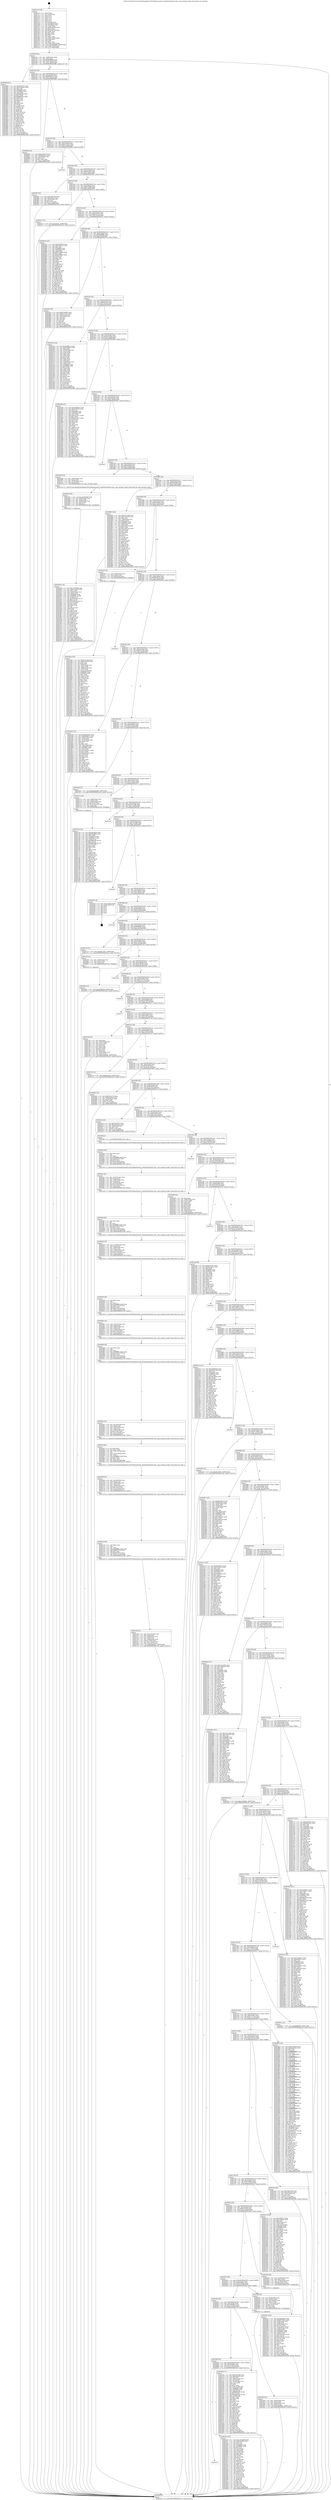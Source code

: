 digraph "0x4021c0" {
  label = "0x4021c0 (/mnt/c/Users/mathe/Desktop/tcc/POCII/binaries/extr_linuxfsbtrfsextent-tree.c_get_restripe_target_Final-ollvm.out::main(0))"
  labelloc = "t"
  node[shape=record]

  Entry [label="",width=0.3,height=0.3,shape=circle,fillcolor=black,style=filled]
  "0x402234" [label="{
     0x402234 [32]\l
     | [instrs]\l
     &nbsp;&nbsp;0x402234 \<+6\>: mov -0x98(%rbp),%eax\l
     &nbsp;&nbsp;0x40223a \<+2\>: mov %eax,%ecx\l
     &nbsp;&nbsp;0x40223c \<+6\>: sub $0x88d8d660,%ecx\l
     &nbsp;&nbsp;0x402242 \<+6\>: mov %eax,-0xac(%rbp)\l
     &nbsp;&nbsp;0x402248 \<+6\>: mov %ecx,-0xb0(%rbp)\l
     &nbsp;&nbsp;0x40224e \<+6\>: je 0000000000403980 \<main+0x17c0\>\l
  }"]
  "0x403980" [label="{
     0x403980 [147]\l
     | [instrs]\l
     &nbsp;&nbsp;0x403980 \<+5\>: mov $0x19f831f1,%eax\l
     &nbsp;&nbsp;0x403985 \<+5\>: mov $0x6c200bca,%ecx\l
     &nbsp;&nbsp;0x40398a \<+2\>: mov $0x1,%dl\l
     &nbsp;&nbsp;0x40398c \<+7\>: mov 0x406064,%esi\l
     &nbsp;&nbsp;0x403993 \<+7\>: mov 0x40606c,%edi\l
     &nbsp;&nbsp;0x40399a \<+3\>: mov %esi,%r8d\l
     &nbsp;&nbsp;0x40399d \<+7\>: sub $0xffddf5ab,%r8d\l
     &nbsp;&nbsp;0x4039a4 \<+4\>: sub $0x1,%r8d\l
     &nbsp;&nbsp;0x4039a8 \<+7\>: add $0xffddf5ab,%r8d\l
     &nbsp;&nbsp;0x4039af \<+4\>: imul %r8d,%esi\l
     &nbsp;&nbsp;0x4039b3 \<+3\>: and $0x1,%esi\l
     &nbsp;&nbsp;0x4039b6 \<+3\>: cmp $0x0,%esi\l
     &nbsp;&nbsp;0x4039b9 \<+4\>: sete %r9b\l
     &nbsp;&nbsp;0x4039bd \<+3\>: cmp $0xa,%edi\l
     &nbsp;&nbsp;0x4039c0 \<+4\>: setl %r10b\l
     &nbsp;&nbsp;0x4039c4 \<+3\>: mov %r9b,%r11b\l
     &nbsp;&nbsp;0x4039c7 \<+4\>: xor $0xff,%r11b\l
     &nbsp;&nbsp;0x4039cb \<+3\>: mov %r10b,%bl\l
     &nbsp;&nbsp;0x4039ce \<+3\>: xor $0xff,%bl\l
     &nbsp;&nbsp;0x4039d1 \<+3\>: xor $0x0,%dl\l
     &nbsp;&nbsp;0x4039d4 \<+3\>: mov %r11b,%r14b\l
     &nbsp;&nbsp;0x4039d7 \<+4\>: and $0x0,%r14b\l
     &nbsp;&nbsp;0x4039db \<+3\>: and %dl,%r9b\l
     &nbsp;&nbsp;0x4039de \<+3\>: mov %bl,%r15b\l
     &nbsp;&nbsp;0x4039e1 \<+4\>: and $0x0,%r15b\l
     &nbsp;&nbsp;0x4039e5 \<+3\>: and %dl,%r10b\l
     &nbsp;&nbsp;0x4039e8 \<+3\>: or %r9b,%r14b\l
     &nbsp;&nbsp;0x4039eb \<+3\>: or %r10b,%r15b\l
     &nbsp;&nbsp;0x4039ee \<+3\>: xor %r15b,%r14b\l
     &nbsp;&nbsp;0x4039f1 \<+3\>: or %bl,%r11b\l
     &nbsp;&nbsp;0x4039f4 \<+4\>: xor $0xff,%r11b\l
     &nbsp;&nbsp;0x4039f8 \<+3\>: or $0x0,%dl\l
     &nbsp;&nbsp;0x4039fb \<+3\>: and %dl,%r11b\l
     &nbsp;&nbsp;0x4039fe \<+3\>: or %r11b,%r14b\l
     &nbsp;&nbsp;0x403a01 \<+4\>: test $0x1,%r14b\l
     &nbsp;&nbsp;0x403a05 \<+3\>: cmovne %ecx,%eax\l
     &nbsp;&nbsp;0x403a08 \<+6\>: mov %eax,-0x98(%rbp)\l
     &nbsp;&nbsp;0x403a0e \<+5\>: jmp 0000000000403cd4 \<main+0x1b14\>\l
  }"]
  "0x402254" [label="{
     0x402254 [28]\l
     | [instrs]\l
     &nbsp;&nbsp;0x402254 \<+5\>: jmp 0000000000402259 \<main+0x99\>\l
     &nbsp;&nbsp;0x402259 \<+6\>: mov -0xac(%rbp),%eax\l
     &nbsp;&nbsp;0x40225f \<+5\>: sub $0x8b0dd473,%eax\l
     &nbsp;&nbsp;0x402264 \<+6\>: mov %eax,-0xb4(%rbp)\l
     &nbsp;&nbsp;0x40226a \<+6\>: je 0000000000403660 \<main+0x14a0\>\l
  }"]
  Exit [label="",width=0.3,height=0.3,shape=circle,fillcolor=black,style=filled,peripheries=2]
  "0x403660" [label="{
     0x403660 [30]\l
     | [instrs]\l
     &nbsp;&nbsp;0x403660 \<+5\>: mov $0xe141955e,%eax\l
     &nbsp;&nbsp;0x403665 \<+5\>: mov $0x8f26e255,%ecx\l
     &nbsp;&nbsp;0x40366a \<+3\>: mov -0x2d(%rbp),%dl\l
     &nbsp;&nbsp;0x40366d \<+3\>: test $0x1,%dl\l
     &nbsp;&nbsp;0x403670 \<+3\>: cmovne %ecx,%eax\l
     &nbsp;&nbsp;0x403673 \<+6\>: mov %eax,-0x98(%rbp)\l
     &nbsp;&nbsp;0x403679 \<+5\>: jmp 0000000000403cd4 \<main+0x1b14\>\l
  }"]
  "0x402270" [label="{
     0x402270 [28]\l
     | [instrs]\l
     &nbsp;&nbsp;0x402270 \<+5\>: jmp 0000000000402275 \<main+0xb5\>\l
     &nbsp;&nbsp;0x402275 \<+6\>: mov -0xac(%rbp),%eax\l
     &nbsp;&nbsp;0x40227b \<+5\>: sub $0x8c5525b2,%eax\l
     &nbsp;&nbsp;0x402280 \<+6\>: mov %eax,-0xb8(%rbp)\l
     &nbsp;&nbsp;0x402286 \<+6\>: je 0000000000403b09 \<main+0x1949\>\l
  }"]
  "0x40380c" [label="{
     0x40380c [15]\l
     | [instrs]\l
     &nbsp;&nbsp;0x40380c \<+10\>: movl $0x42889434,-0x98(%rbp)\l
     &nbsp;&nbsp;0x403816 \<+5\>: jmp 0000000000403cd4 \<main+0x1b14\>\l
  }"]
  "0x403b09" [label="{
     0x403b09\l
  }", style=dashed]
  "0x40228c" [label="{
     0x40228c [28]\l
     | [instrs]\l
     &nbsp;&nbsp;0x40228c \<+5\>: jmp 0000000000402291 \<main+0xd1\>\l
     &nbsp;&nbsp;0x402291 \<+6\>: mov -0xac(%rbp),%eax\l
     &nbsp;&nbsp;0x402297 \<+5\>: sub $0x8d21cfb2,%eax\l
     &nbsp;&nbsp;0x40229c \<+6\>: mov %eax,-0xbc(%rbp)\l
     &nbsp;&nbsp;0x4022a2 \<+6\>: je 0000000000402f81 \<main+0xdc1\>\l
  }"]
  "0x40372b" [label="{
     0x40372b [153]\l
     | [instrs]\l
     &nbsp;&nbsp;0x40372b \<+5\>: mov $0xe5d390c8,%edx\l
     &nbsp;&nbsp;0x403730 \<+5\>: mov $0xf188ab6b,%esi\l
     &nbsp;&nbsp;0x403735 \<+3\>: mov $0x1,%r8b\l
     &nbsp;&nbsp;0x403738 \<+8\>: mov 0x406064,%r9d\l
     &nbsp;&nbsp;0x403740 \<+8\>: mov 0x40606c,%r10d\l
     &nbsp;&nbsp;0x403748 \<+3\>: mov %r9d,%r11d\l
     &nbsp;&nbsp;0x40374b \<+7\>: add $0x66965dfa,%r11d\l
     &nbsp;&nbsp;0x403752 \<+4\>: sub $0x1,%r11d\l
     &nbsp;&nbsp;0x403756 \<+7\>: sub $0x66965dfa,%r11d\l
     &nbsp;&nbsp;0x40375d \<+4\>: imul %r11d,%r9d\l
     &nbsp;&nbsp;0x403761 \<+4\>: and $0x1,%r9d\l
     &nbsp;&nbsp;0x403765 \<+4\>: cmp $0x0,%r9d\l
     &nbsp;&nbsp;0x403769 \<+3\>: sete %bl\l
     &nbsp;&nbsp;0x40376c \<+4\>: cmp $0xa,%r10d\l
     &nbsp;&nbsp;0x403770 \<+4\>: setl %r14b\l
     &nbsp;&nbsp;0x403774 \<+3\>: mov %bl,%r15b\l
     &nbsp;&nbsp;0x403777 \<+4\>: xor $0xff,%r15b\l
     &nbsp;&nbsp;0x40377b \<+3\>: mov %r14b,%r12b\l
     &nbsp;&nbsp;0x40377e \<+4\>: xor $0xff,%r12b\l
     &nbsp;&nbsp;0x403782 \<+4\>: xor $0x0,%r8b\l
     &nbsp;&nbsp;0x403786 \<+3\>: mov %r15b,%r13b\l
     &nbsp;&nbsp;0x403789 \<+4\>: and $0x0,%r13b\l
     &nbsp;&nbsp;0x40378d \<+3\>: and %r8b,%bl\l
     &nbsp;&nbsp;0x403790 \<+3\>: mov %r12b,%al\l
     &nbsp;&nbsp;0x403793 \<+2\>: and $0x0,%al\l
     &nbsp;&nbsp;0x403795 \<+3\>: and %r8b,%r14b\l
     &nbsp;&nbsp;0x403798 \<+3\>: or %bl,%r13b\l
     &nbsp;&nbsp;0x40379b \<+3\>: or %r14b,%al\l
     &nbsp;&nbsp;0x40379e \<+3\>: xor %al,%r13b\l
     &nbsp;&nbsp;0x4037a1 \<+3\>: or %r12b,%r15b\l
     &nbsp;&nbsp;0x4037a4 \<+4\>: xor $0xff,%r15b\l
     &nbsp;&nbsp;0x4037a8 \<+4\>: or $0x0,%r8b\l
     &nbsp;&nbsp;0x4037ac \<+3\>: and %r8b,%r15b\l
     &nbsp;&nbsp;0x4037af \<+3\>: or %r15b,%r13b\l
     &nbsp;&nbsp;0x4037b2 \<+4\>: test $0x1,%r13b\l
     &nbsp;&nbsp;0x4037b6 \<+3\>: cmovne %esi,%edx\l
     &nbsp;&nbsp;0x4037b9 \<+6\>: mov %edx,-0x98(%rbp)\l
     &nbsp;&nbsp;0x4037bf \<+5\>: jmp 0000000000403cd4 \<main+0x1b14\>\l
  }"]
  "0x402f81" [label="{
     0x402f81 [30]\l
     | [instrs]\l
     &nbsp;&nbsp;0x402f81 \<+5\>: mov $0x47d95264,%eax\l
     &nbsp;&nbsp;0x402f86 \<+5\>: mov $0xfecab52,%ecx\l
     &nbsp;&nbsp;0x402f8b \<+3\>: mov -0x2e(%rbp),%dl\l
     &nbsp;&nbsp;0x402f8e \<+3\>: test $0x1,%dl\l
     &nbsp;&nbsp;0x402f91 \<+3\>: cmovne %ecx,%eax\l
     &nbsp;&nbsp;0x402f94 \<+6\>: mov %eax,-0x98(%rbp)\l
     &nbsp;&nbsp;0x402f9a \<+5\>: jmp 0000000000403cd4 \<main+0x1b14\>\l
  }"]
  "0x4022a8" [label="{
     0x4022a8 [28]\l
     | [instrs]\l
     &nbsp;&nbsp;0x4022a8 \<+5\>: jmp 00000000004022ad \<main+0xed\>\l
     &nbsp;&nbsp;0x4022ad \<+6\>: mov -0xac(%rbp),%eax\l
     &nbsp;&nbsp;0x4022b3 \<+5\>: sub $0x8e2ce086,%eax\l
     &nbsp;&nbsp;0x4022b8 \<+6\>: mov %eax,-0xc0(%rbp)\l
     &nbsp;&nbsp;0x4022be \<+6\>: je 0000000000402b72 \<main+0x9b2\>\l
  }"]
  "0x40349a" [label="{
     0x40349a [170]\l
     | [instrs]\l
     &nbsp;&nbsp;0x40349a \<+5\>: mov $0x1242db6b,%esi\l
     &nbsp;&nbsp;0x40349f \<+5\>: mov $0x4512ead5,%edx\l
     &nbsp;&nbsp;0x4034a4 \<+3\>: mov $0x1,%r8b\l
     &nbsp;&nbsp;0x4034a7 \<+4\>: mov -0x40(%rbp),%rcx\l
     &nbsp;&nbsp;0x4034ab \<+6\>: movl $0x0,(%rcx)\l
     &nbsp;&nbsp;0x4034b1 \<+8\>: mov 0x406064,%r9d\l
     &nbsp;&nbsp;0x4034b9 \<+8\>: mov 0x40606c,%r10d\l
     &nbsp;&nbsp;0x4034c1 \<+3\>: mov %r9d,%r11d\l
     &nbsp;&nbsp;0x4034c4 \<+7\>: sub $0x456f1db3,%r11d\l
     &nbsp;&nbsp;0x4034cb \<+4\>: sub $0x1,%r11d\l
     &nbsp;&nbsp;0x4034cf \<+7\>: add $0x456f1db3,%r11d\l
     &nbsp;&nbsp;0x4034d6 \<+4\>: imul %r11d,%r9d\l
     &nbsp;&nbsp;0x4034da \<+4\>: and $0x1,%r9d\l
     &nbsp;&nbsp;0x4034de \<+4\>: cmp $0x0,%r9d\l
     &nbsp;&nbsp;0x4034e2 \<+3\>: sete %bl\l
     &nbsp;&nbsp;0x4034e5 \<+4\>: cmp $0xa,%r10d\l
     &nbsp;&nbsp;0x4034e9 \<+4\>: setl %r14b\l
     &nbsp;&nbsp;0x4034ed \<+3\>: mov %bl,%r15b\l
     &nbsp;&nbsp;0x4034f0 \<+4\>: xor $0xff,%r15b\l
     &nbsp;&nbsp;0x4034f4 \<+3\>: mov %r14b,%r12b\l
     &nbsp;&nbsp;0x4034f7 \<+4\>: xor $0xff,%r12b\l
     &nbsp;&nbsp;0x4034fb \<+4\>: xor $0x1,%r8b\l
     &nbsp;&nbsp;0x4034ff \<+3\>: mov %r15b,%r13b\l
     &nbsp;&nbsp;0x403502 \<+4\>: and $0xff,%r13b\l
     &nbsp;&nbsp;0x403506 \<+3\>: and %r8b,%bl\l
     &nbsp;&nbsp;0x403509 \<+3\>: mov %r12b,%cl\l
     &nbsp;&nbsp;0x40350c \<+3\>: and $0xff,%cl\l
     &nbsp;&nbsp;0x40350f \<+3\>: and %r8b,%r14b\l
     &nbsp;&nbsp;0x403512 \<+3\>: or %bl,%r13b\l
     &nbsp;&nbsp;0x403515 \<+3\>: or %r14b,%cl\l
     &nbsp;&nbsp;0x403518 \<+3\>: xor %cl,%r13b\l
     &nbsp;&nbsp;0x40351b \<+3\>: or %r12b,%r15b\l
     &nbsp;&nbsp;0x40351e \<+4\>: xor $0xff,%r15b\l
     &nbsp;&nbsp;0x403522 \<+4\>: or $0x1,%r8b\l
     &nbsp;&nbsp;0x403526 \<+3\>: and %r8b,%r15b\l
     &nbsp;&nbsp;0x403529 \<+3\>: or %r15b,%r13b\l
     &nbsp;&nbsp;0x40352c \<+4\>: test $0x1,%r13b\l
     &nbsp;&nbsp;0x403530 \<+3\>: cmovne %edx,%esi\l
     &nbsp;&nbsp;0x403533 \<+6\>: mov %esi,-0x98(%rbp)\l
     &nbsp;&nbsp;0x403539 \<+6\>: mov %eax,-0x1b0(%rbp)\l
     &nbsp;&nbsp;0x40353f \<+5\>: jmp 0000000000403cd4 \<main+0x1b14\>\l
  }"]
  "0x402b72" [label="{
     0x402b72 [15]\l
     | [instrs]\l
     &nbsp;&nbsp;0x402b72 \<+10\>: movl $0x5d3cfc,-0x98(%rbp)\l
     &nbsp;&nbsp;0x402b7c \<+5\>: jmp 0000000000403cd4 \<main+0x1b14\>\l
  }"]
  "0x4022c4" [label="{
     0x4022c4 [28]\l
     | [instrs]\l
     &nbsp;&nbsp;0x4022c4 \<+5\>: jmp 00000000004022c9 \<main+0x109\>\l
     &nbsp;&nbsp;0x4022c9 \<+6\>: mov -0xac(%rbp),%eax\l
     &nbsp;&nbsp;0x4022cf \<+5\>: sub $0x8f26e255,%eax\l
     &nbsp;&nbsp;0x4022d4 \<+6\>: mov %eax,-0xc4(%rbp)\l
     &nbsp;&nbsp;0x4022da \<+6\>: je 000000000040367e \<main+0x14be\>\l
  }"]
  "0x40347d" [label="{
     0x40347d [29]\l
     | [instrs]\l
     &nbsp;&nbsp;0x40347d \<+10\>: movabs $0x4040b6,%rdi\l
     &nbsp;&nbsp;0x403487 \<+4\>: mov -0x48(%rbp),%rcx\l
     &nbsp;&nbsp;0x40348b \<+2\>: mov %eax,(%rcx)\l
     &nbsp;&nbsp;0x40348d \<+4\>: mov -0x48(%rbp),%rcx\l
     &nbsp;&nbsp;0x403491 \<+2\>: mov (%rcx),%esi\l
     &nbsp;&nbsp;0x403493 \<+2\>: mov $0x0,%al\l
     &nbsp;&nbsp;0x403495 \<+5\>: call 0000000000401040 \<printf@plt\>\l
     | [calls]\l
     &nbsp;&nbsp;0x401040 \{1\} (unknown)\l
  }"]
  "0x40367e" [label="{
     0x40367e [147]\l
     | [instrs]\l
     &nbsp;&nbsp;0x40367e \<+5\>: mov $0xe5d390c8,%eax\l
     &nbsp;&nbsp;0x403683 \<+5\>: mov $0xc16a5c2c,%ecx\l
     &nbsp;&nbsp;0x403688 \<+2\>: mov $0x1,%dl\l
     &nbsp;&nbsp;0x40368a \<+7\>: mov 0x406064,%esi\l
     &nbsp;&nbsp;0x403691 \<+7\>: mov 0x40606c,%edi\l
     &nbsp;&nbsp;0x403698 \<+3\>: mov %esi,%r8d\l
     &nbsp;&nbsp;0x40369b \<+7\>: add $0x67048feb,%r8d\l
     &nbsp;&nbsp;0x4036a2 \<+4\>: sub $0x1,%r8d\l
     &nbsp;&nbsp;0x4036a6 \<+7\>: sub $0x67048feb,%r8d\l
     &nbsp;&nbsp;0x4036ad \<+4\>: imul %r8d,%esi\l
     &nbsp;&nbsp;0x4036b1 \<+3\>: and $0x1,%esi\l
     &nbsp;&nbsp;0x4036b4 \<+3\>: cmp $0x0,%esi\l
     &nbsp;&nbsp;0x4036b7 \<+4\>: sete %r9b\l
     &nbsp;&nbsp;0x4036bb \<+3\>: cmp $0xa,%edi\l
     &nbsp;&nbsp;0x4036be \<+4\>: setl %r10b\l
     &nbsp;&nbsp;0x4036c2 \<+3\>: mov %r9b,%r11b\l
     &nbsp;&nbsp;0x4036c5 \<+4\>: xor $0xff,%r11b\l
     &nbsp;&nbsp;0x4036c9 \<+3\>: mov %r10b,%bl\l
     &nbsp;&nbsp;0x4036cc \<+3\>: xor $0xff,%bl\l
     &nbsp;&nbsp;0x4036cf \<+3\>: xor $0x0,%dl\l
     &nbsp;&nbsp;0x4036d2 \<+3\>: mov %r11b,%r14b\l
     &nbsp;&nbsp;0x4036d5 \<+4\>: and $0x0,%r14b\l
     &nbsp;&nbsp;0x4036d9 \<+3\>: and %dl,%r9b\l
     &nbsp;&nbsp;0x4036dc \<+3\>: mov %bl,%r15b\l
     &nbsp;&nbsp;0x4036df \<+4\>: and $0x0,%r15b\l
     &nbsp;&nbsp;0x4036e3 \<+3\>: and %dl,%r10b\l
     &nbsp;&nbsp;0x4036e6 \<+3\>: or %r9b,%r14b\l
     &nbsp;&nbsp;0x4036e9 \<+3\>: or %r10b,%r15b\l
     &nbsp;&nbsp;0x4036ec \<+3\>: xor %r15b,%r14b\l
     &nbsp;&nbsp;0x4036ef \<+3\>: or %bl,%r11b\l
     &nbsp;&nbsp;0x4036f2 \<+4\>: xor $0xff,%r11b\l
     &nbsp;&nbsp;0x4036f6 \<+3\>: or $0x0,%dl\l
     &nbsp;&nbsp;0x4036f9 \<+3\>: and %dl,%r11b\l
     &nbsp;&nbsp;0x4036fc \<+3\>: or %r11b,%r14b\l
     &nbsp;&nbsp;0x4036ff \<+4\>: test $0x1,%r14b\l
     &nbsp;&nbsp;0x403703 \<+3\>: cmovne %ecx,%eax\l
     &nbsp;&nbsp;0x403706 \<+6\>: mov %eax,-0x98(%rbp)\l
     &nbsp;&nbsp;0x40370c \<+5\>: jmp 0000000000403cd4 \<main+0x1b14\>\l
  }"]
  "0x4022e0" [label="{
     0x4022e0 [28]\l
     | [instrs]\l
     &nbsp;&nbsp;0x4022e0 \<+5\>: jmp 00000000004022e5 \<main+0x125\>\l
     &nbsp;&nbsp;0x4022e5 \<+6\>: mov -0xac(%rbp),%eax\l
     &nbsp;&nbsp;0x4022eb \<+5\>: sub $0x94bbf666,%eax\l
     &nbsp;&nbsp;0x4022f0 \<+6\>: mov %eax,-0xc8(%rbp)\l
     &nbsp;&nbsp;0x4022f6 \<+6\>: je 000000000040287e \<main+0x6be\>\l
  }"]
  "0x402874" [label="{
     0x402874\l
  }", style=dashed]
  "0x40287e" [label="{
     0x40287e [53]\l
     | [instrs]\l
     &nbsp;&nbsp;0x40287e \<+5\>: mov $0x497e44b4,%eax\l
     &nbsp;&nbsp;0x402883 \<+5\>: mov $0x65377a1a,%ecx\l
     &nbsp;&nbsp;0x402888 \<+6\>: mov -0x92(%rbp),%dl\l
     &nbsp;&nbsp;0x40288e \<+7\>: mov -0x91(%rbp),%sil\l
     &nbsp;&nbsp;0x402895 \<+3\>: mov %dl,%dil\l
     &nbsp;&nbsp;0x402898 \<+3\>: and %sil,%dil\l
     &nbsp;&nbsp;0x40289b \<+3\>: xor %sil,%dl\l
     &nbsp;&nbsp;0x40289e \<+3\>: or %dl,%dil\l
     &nbsp;&nbsp;0x4028a1 \<+4\>: test $0x1,%dil\l
     &nbsp;&nbsp;0x4028a5 \<+3\>: cmovne %ecx,%eax\l
     &nbsp;&nbsp;0x4028a8 \<+6\>: mov %eax,-0x98(%rbp)\l
     &nbsp;&nbsp;0x4028ae \<+5\>: jmp 0000000000403cd4 \<main+0x1b14\>\l
  }"]
  "0x4022fc" [label="{
     0x4022fc [28]\l
     | [instrs]\l
     &nbsp;&nbsp;0x4022fc \<+5\>: jmp 0000000000402301 \<main+0x141\>\l
     &nbsp;&nbsp;0x402301 \<+6\>: mov -0xac(%rbp),%eax\l
     &nbsp;&nbsp;0x402307 \<+5\>: sub $0x94fa1641,%eax\l
     &nbsp;&nbsp;0x40230c \<+6\>: mov %eax,-0xcc(%rbp)\l
     &nbsp;&nbsp;0x402312 \<+6\>: je 00000000004031fe \<main+0x103e\>\l
  }"]
  "0x403cd4" [label="{
     0x403cd4 [5]\l
     | [instrs]\l
     &nbsp;&nbsp;0x403cd4 \<+5\>: jmp 0000000000402234 \<main+0x74\>\l
  }"]
  "0x4021c0" [label="{
     0x4021c0 [116]\l
     | [instrs]\l
     &nbsp;&nbsp;0x4021c0 \<+1\>: push %rbp\l
     &nbsp;&nbsp;0x4021c1 \<+3\>: mov %rsp,%rbp\l
     &nbsp;&nbsp;0x4021c4 \<+2\>: push %r15\l
     &nbsp;&nbsp;0x4021c6 \<+2\>: push %r14\l
     &nbsp;&nbsp;0x4021c8 \<+2\>: push %r13\l
     &nbsp;&nbsp;0x4021ca \<+2\>: push %r12\l
     &nbsp;&nbsp;0x4021cc \<+1\>: push %rbx\l
     &nbsp;&nbsp;0x4021cd \<+7\>: sub $0x1d8,%rsp\l
     &nbsp;&nbsp;0x4021d4 \<+7\>: mov 0x406064,%eax\l
     &nbsp;&nbsp;0x4021db \<+7\>: mov 0x40606c,%ecx\l
     &nbsp;&nbsp;0x4021e2 \<+2\>: mov %eax,%edx\l
     &nbsp;&nbsp;0x4021e4 \<+6\>: sub $0x62ab138f,%edx\l
     &nbsp;&nbsp;0x4021ea \<+3\>: sub $0x1,%edx\l
     &nbsp;&nbsp;0x4021ed \<+6\>: add $0x62ab138f,%edx\l
     &nbsp;&nbsp;0x4021f3 \<+3\>: imul %edx,%eax\l
     &nbsp;&nbsp;0x4021f6 \<+3\>: and $0x1,%eax\l
     &nbsp;&nbsp;0x4021f9 \<+3\>: cmp $0x0,%eax\l
     &nbsp;&nbsp;0x4021fc \<+4\>: sete %r8b\l
     &nbsp;&nbsp;0x402200 \<+4\>: and $0x1,%r8b\l
     &nbsp;&nbsp;0x402204 \<+7\>: mov %r8b,-0x92(%rbp)\l
     &nbsp;&nbsp;0x40220b \<+3\>: cmp $0xa,%ecx\l
     &nbsp;&nbsp;0x40220e \<+4\>: setl %r8b\l
     &nbsp;&nbsp;0x402212 \<+4\>: and $0x1,%r8b\l
     &nbsp;&nbsp;0x402216 \<+7\>: mov %r8b,-0x91(%rbp)\l
     &nbsp;&nbsp;0x40221d \<+10\>: movl $0x94bbf666,-0x98(%rbp)\l
     &nbsp;&nbsp;0x402227 \<+6\>: mov %edi,-0x9c(%rbp)\l
     &nbsp;&nbsp;0x40222d \<+7\>: mov %rsi,-0xa8(%rbp)\l
  }"]
  "0x4033e2" [label="{
     0x4033e2 [137]\l
     | [instrs]\l
     &nbsp;&nbsp;0x4033e2 \<+5\>: mov $0x1242db6b,%eax\l
     &nbsp;&nbsp;0x4033e7 \<+5\>: mov $0xb1fc3f4f,%ecx\l
     &nbsp;&nbsp;0x4033ec \<+2\>: mov $0x1,%dl\l
     &nbsp;&nbsp;0x4033ee \<+2\>: xor %esi,%esi\l
     &nbsp;&nbsp;0x4033f0 \<+7\>: mov 0x406064,%edi\l
     &nbsp;&nbsp;0x4033f7 \<+8\>: mov 0x40606c,%r8d\l
     &nbsp;&nbsp;0x4033ff \<+3\>: sub $0x1,%esi\l
     &nbsp;&nbsp;0x403402 \<+3\>: mov %edi,%r9d\l
     &nbsp;&nbsp;0x403405 \<+3\>: add %esi,%r9d\l
     &nbsp;&nbsp;0x403408 \<+4\>: imul %r9d,%edi\l
     &nbsp;&nbsp;0x40340c \<+3\>: and $0x1,%edi\l
     &nbsp;&nbsp;0x40340f \<+3\>: cmp $0x0,%edi\l
     &nbsp;&nbsp;0x403412 \<+4\>: sete %r10b\l
     &nbsp;&nbsp;0x403416 \<+4\>: cmp $0xa,%r8d\l
     &nbsp;&nbsp;0x40341a \<+4\>: setl %r11b\l
     &nbsp;&nbsp;0x40341e \<+3\>: mov %r10b,%bl\l
     &nbsp;&nbsp;0x403421 \<+3\>: xor $0xff,%bl\l
     &nbsp;&nbsp;0x403424 \<+3\>: mov %r11b,%r14b\l
     &nbsp;&nbsp;0x403427 \<+4\>: xor $0xff,%r14b\l
     &nbsp;&nbsp;0x40342b \<+3\>: xor $0x1,%dl\l
     &nbsp;&nbsp;0x40342e \<+3\>: mov %bl,%r15b\l
     &nbsp;&nbsp;0x403431 \<+4\>: and $0xff,%r15b\l
     &nbsp;&nbsp;0x403435 \<+3\>: and %dl,%r10b\l
     &nbsp;&nbsp;0x403438 \<+3\>: mov %r14b,%r12b\l
     &nbsp;&nbsp;0x40343b \<+4\>: and $0xff,%r12b\l
     &nbsp;&nbsp;0x40343f \<+3\>: and %dl,%r11b\l
     &nbsp;&nbsp;0x403442 \<+3\>: or %r10b,%r15b\l
     &nbsp;&nbsp;0x403445 \<+3\>: or %r11b,%r12b\l
     &nbsp;&nbsp;0x403448 \<+3\>: xor %r12b,%r15b\l
     &nbsp;&nbsp;0x40344b \<+3\>: or %r14b,%bl\l
     &nbsp;&nbsp;0x40344e \<+3\>: xor $0xff,%bl\l
     &nbsp;&nbsp;0x403451 \<+3\>: or $0x1,%dl\l
     &nbsp;&nbsp;0x403454 \<+2\>: and %dl,%bl\l
     &nbsp;&nbsp;0x403456 \<+3\>: or %bl,%r15b\l
     &nbsp;&nbsp;0x403459 \<+4\>: test $0x1,%r15b\l
     &nbsp;&nbsp;0x40345d \<+3\>: cmovne %ecx,%eax\l
     &nbsp;&nbsp;0x403460 \<+6\>: mov %eax,-0x98(%rbp)\l
     &nbsp;&nbsp;0x403466 \<+5\>: jmp 0000000000403cd4 \<main+0x1b14\>\l
  }"]
  "0x4031fe" [label="{
     0x4031fe [118]\l
     | [instrs]\l
     &nbsp;&nbsp;0x4031fe \<+5\>: mov $0x20cf6975,%eax\l
     &nbsp;&nbsp;0x403203 \<+5\>: mov $0xd3d884bc,%ecx\l
     &nbsp;&nbsp;0x403208 \<+2\>: xor %edx,%edx\l
     &nbsp;&nbsp;0x40320a \<+4\>: mov -0x50(%rbp),%rsi\l
     &nbsp;&nbsp;0x40320e \<+2\>: mov (%rsi),%edi\l
     &nbsp;&nbsp;0x403210 \<+3\>: mov %edx,%r8d\l
     &nbsp;&nbsp;0x403213 \<+3\>: sub %edi,%r8d\l
     &nbsp;&nbsp;0x403216 \<+2\>: mov %edx,%edi\l
     &nbsp;&nbsp;0x403218 \<+3\>: sub $0x1,%edi\l
     &nbsp;&nbsp;0x40321b \<+3\>: add %edi,%r8d\l
     &nbsp;&nbsp;0x40321e \<+2\>: mov %edx,%edi\l
     &nbsp;&nbsp;0x403220 \<+3\>: sub %r8d,%edi\l
     &nbsp;&nbsp;0x403223 \<+4\>: mov -0x50(%rbp),%rsi\l
     &nbsp;&nbsp;0x403227 \<+2\>: mov %edi,(%rsi)\l
     &nbsp;&nbsp;0x403229 \<+7\>: mov 0x406064,%edi\l
     &nbsp;&nbsp;0x403230 \<+8\>: mov 0x40606c,%r8d\l
     &nbsp;&nbsp;0x403238 \<+3\>: sub $0x1,%edx\l
     &nbsp;&nbsp;0x40323b \<+3\>: mov %edi,%r9d\l
     &nbsp;&nbsp;0x40323e \<+3\>: add %edx,%r9d\l
     &nbsp;&nbsp;0x403241 \<+4\>: imul %r9d,%edi\l
     &nbsp;&nbsp;0x403245 \<+3\>: and $0x1,%edi\l
     &nbsp;&nbsp;0x403248 \<+3\>: cmp $0x0,%edi\l
     &nbsp;&nbsp;0x40324b \<+4\>: sete %r10b\l
     &nbsp;&nbsp;0x40324f \<+4\>: cmp $0xa,%r8d\l
     &nbsp;&nbsp;0x403253 \<+4\>: setl %r11b\l
     &nbsp;&nbsp;0x403257 \<+3\>: mov %r10b,%bl\l
     &nbsp;&nbsp;0x40325a \<+3\>: and %r11b,%bl\l
     &nbsp;&nbsp;0x40325d \<+3\>: xor %r11b,%r10b\l
     &nbsp;&nbsp;0x403260 \<+3\>: or %r10b,%bl\l
     &nbsp;&nbsp;0x403263 \<+3\>: test $0x1,%bl\l
     &nbsp;&nbsp;0x403266 \<+3\>: cmovne %ecx,%eax\l
     &nbsp;&nbsp;0x403269 \<+6\>: mov %eax,-0x98(%rbp)\l
     &nbsp;&nbsp;0x40326f \<+5\>: jmp 0000000000403cd4 \<main+0x1b14\>\l
  }"]
  "0x402318" [label="{
     0x402318 [28]\l
     | [instrs]\l
     &nbsp;&nbsp;0x402318 \<+5\>: jmp 000000000040231d \<main+0x15d\>\l
     &nbsp;&nbsp;0x40231d \<+6\>: mov -0xac(%rbp),%eax\l
     &nbsp;&nbsp;0x402323 \<+5\>: sub $0xa4252ab4,%eax\l
     &nbsp;&nbsp;0x402328 \<+6\>: mov %eax,-0xd0(%rbp)\l
     &nbsp;&nbsp;0x40232e \<+6\>: je 0000000000402d38 \<main+0xb78\>\l
  }"]
  "0x403148" [label="{
     0x403148 [45]\l
     | [instrs]\l
     &nbsp;&nbsp;0x403148 \<+6\>: mov -0x1ac(%rbp),%ecx\l
     &nbsp;&nbsp;0x40314e \<+3\>: imul %eax,%ecx\l
     &nbsp;&nbsp;0x403151 \<+4\>: mov -0x68(%rbp),%rsi\l
     &nbsp;&nbsp;0x403155 \<+3\>: mov (%rsi),%rsi\l
     &nbsp;&nbsp;0x403158 \<+4\>: mov -0x60(%rbp),%rdi\l
     &nbsp;&nbsp;0x40315c \<+3\>: movslq (%rdi),%rdi\l
     &nbsp;&nbsp;0x40315f \<+4\>: mov (%rsi,%rdi,8),%rsi\l
     &nbsp;&nbsp;0x403163 \<+3\>: mov %ecx,0x14(%rsi)\l
     &nbsp;&nbsp;0x403166 \<+10\>: movl $0x4564ad07,-0x98(%rbp)\l
     &nbsp;&nbsp;0x403170 \<+5\>: jmp 0000000000403cd4 \<main+0x1b14\>\l
  }"]
  "0x402d38" [label="{
     0x402d38 [147]\l
     | [instrs]\l
     &nbsp;&nbsp;0x402d38 \<+5\>: mov $0xa48a0491,%eax\l
     &nbsp;&nbsp;0x402d3d \<+5\>: mov $0x6c3f7ba0,%ecx\l
     &nbsp;&nbsp;0x402d42 \<+2\>: mov $0x1,%dl\l
     &nbsp;&nbsp;0x402d44 \<+7\>: mov 0x406064,%esi\l
     &nbsp;&nbsp;0x402d4b \<+7\>: mov 0x40606c,%edi\l
     &nbsp;&nbsp;0x402d52 \<+3\>: mov %esi,%r8d\l
     &nbsp;&nbsp;0x402d55 \<+7\>: add $0xb24c7d27,%r8d\l
     &nbsp;&nbsp;0x402d5c \<+4\>: sub $0x1,%r8d\l
     &nbsp;&nbsp;0x402d60 \<+7\>: sub $0xb24c7d27,%r8d\l
     &nbsp;&nbsp;0x402d67 \<+4\>: imul %r8d,%esi\l
     &nbsp;&nbsp;0x402d6b \<+3\>: and $0x1,%esi\l
     &nbsp;&nbsp;0x402d6e \<+3\>: cmp $0x0,%esi\l
     &nbsp;&nbsp;0x402d71 \<+4\>: sete %r9b\l
     &nbsp;&nbsp;0x402d75 \<+3\>: cmp $0xa,%edi\l
     &nbsp;&nbsp;0x402d78 \<+4\>: setl %r10b\l
     &nbsp;&nbsp;0x402d7c \<+3\>: mov %r9b,%r11b\l
     &nbsp;&nbsp;0x402d7f \<+4\>: xor $0xff,%r11b\l
     &nbsp;&nbsp;0x402d83 \<+3\>: mov %r10b,%bl\l
     &nbsp;&nbsp;0x402d86 \<+3\>: xor $0xff,%bl\l
     &nbsp;&nbsp;0x402d89 \<+3\>: xor $0x1,%dl\l
     &nbsp;&nbsp;0x402d8c \<+3\>: mov %r11b,%r14b\l
     &nbsp;&nbsp;0x402d8f \<+4\>: and $0xff,%r14b\l
     &nbsp;&nbsp;0x402d93 \<+3\>: and %dl,%r9b\l
     &nbsp;&nbsp;0x402d96 \<+3\>: mov %bl,%r15b\l
     &nbsp;&nbsp;0x402d99 \<+4\>: and $0xff,%r15b\l
     &nbsp;&nbsp;0x402d9d \<+3\>: and %dl,%r10b\l
     &nbsp;&nbsp;0x402da0 \<+3\>: or %r9b,%r14b\l
     &nbsp;&nbsp;0x402da3 \<+3\>: or %r10b,%r15b\l
     &nbsp;&nbsp;0x402da6 \<+3\>: xor %r15b,%r14b\l
     &nbsp;&nbsp;0x402da9 \<+3\>: or %bl,%r11b\l
     &nbsp;&nbsp;0x402dac \<+4\>: xor $0xff,%r11b\l
     &nbsp;&nbsp;0x402db0 \<+3\>: or $0x1,%dl\l
     &nbsp;&nbsp;0x402db3 \<+3\>: and %dl,%r11b\l
     &nbsp;&nbsp;0x402db6 \<+3\>: or %r11b,%r14b\l
     &nbsp;&nbsp;0x402db9 \<+4\>: test $0x1,%r14b\l
     &nbsp;&nbsp;0x402dbd \<+3\>: cmovne %ecx,%eax\l
     &nbsp;&nbsp;0x402dc0 \<+6\>: mov %eax,-0x98(%rbp)\l
     &nbsp;&nbsp;0x402dc6 \<+5\>: jmp 0000000000403cd4 \<main+0x1b14\>\l
  }"]
  "0x402334" [label="{
     0x402334 [28]\l
     | [instrs]\l
     &nbsp;&nbsp;0x402334 \<+5\>: jmp 0000000000402339 \<main+0x179\>\l
     &nbsp;&nbsp;0x402339 \<+6\>: mov -0xac(%rbp),%eax\l
     &nbsp;&nbsp;0x40233f \<+5\>: sub $0xa48a0491,%eax\l
     &nbsp;&nbsp;0x402344 \<+6\>: mov %eax,-0xd4(%rbp)\l
     &nbsp;&nbsp;0x40234a \<+6\>: je 0000000000403b61 \<main+0x19a1\>\l
  }"]
  "0x403120" [label="{
     0x403120 [40]\l
     | [instrs]\l
     &nbsp;&nbsp;0x403120 \<+5\>: mov $0x2,%ecx\l
     &nbsp;&nbsp;0x403125 \<+1\>: cltd\l
     &nbsp;&nbsp;0x403126 \<+2\>: idiv %ecx\l
     &nbsp;&nbsp;0x403128 \<+6\>: imul $0xfffffffe,%edx,%ecx\l
     &nbsp;&nbsp;0x40312e \<+6\>: add $0x8ee767c5,%ecx\l
     &nbsp;&nbsp;0x403134 \<+3\>: add $0x1,%ecx\l
     &nbsp;&nbsp;0x403137 \<+6\>: sub $0x8ee767c5,%ecx\l
     &nbsp;&nbsp;0x40313d \<+6\>: mov %ecx,-0x1ac(%rbp)\l
     &nbsp;&nbsp;0x403143 \<+5\>: call 0000000000401160 \<next_i\>\l
     | [calls]\l
     &nbsp;&nbsp;0x401160 \{1\} (/mnt/c/Users/mathe/Desktop/tcc/POCII/binaries/extr_linuxfsbtrfsextent-tree.c_get_restripe_target_Final-ollvm.out::next_i)\l
  }"]
  "0x403b61" [label="{
     0x403b61\l
  }", style=dashed]
  "0x402350" [label="{
     0x402350 [28]\l
     | [instrs]\l
     &nbsp;&nbsp;0x402350 \<+5\>: jmp 0000000000402355 \<main+0x195\>\l
     &nbsp;&nbsp;0x402355 \<+6\>: mov -0xac(%rbp),%eax\l
     &nbsp;&nbsp;0x40235b \<+5\>: sub $0xb1fc3f4f,%eax\l
     &nbsp;&nbsp;0x402360 \<+6\>: mov %eax,-0xd8(%rbp)\l
     &nbsp;&nbsp;0x402366 \<+6\>: je 000000000040346b \<main+0x12ab\>\l
  }"]
  "0x4030fd" [label="{
     0x4030fd [35]\l
     | [instrs]\l
     &nbsp;&nbsp;0x4030fd \<+6\>: mov -0x1a8(%rbp),%ecx\l
     &nbsp;&nbsp;0x403103 \<+3\>: imul %eax,%ecx\l
     &nbsp;&nbsp;0x403106 \<+4\>: mov -0x68(%rbp),%rsi\l
     &nbsp;&nbsp;0x40310a \<+3\>: mov (%rsi),%rsi\l
     &nbsp;&nbsp;0x40310d \<+4\>: mov -0x60(%rbp),%rdi\l
     &nbsp;&nbsp;0x403111 \<+3\>: movslq (%rdi),%rdi\l
     &nbsp;&nbsp;0x403114 \<+4\>: mov (%rsi,%rdi,8),%rsi\l
     &nbsp;&nbsp;0x403118 \<+3\>: mov %ecx,0x10(%rsi)\l
     &nbsp;&nbsp;0x40311b \<+5\>: call 0000000000401160 \<next_i\>\l
     | [calls]\l
     &nbsp;&nbsp;0x401160 \{1\} (/mnt/c/Users/mathe/Desktop/tcc/POCII/binaries/extr_linuxfsbtrfsextent-tree.c_get_restripe_target_Final-ollvm.out::next_i)\l
  }"]
  "0x40346b" [label="{
     0x40346b [18]\l
     | [instrs]\l
     &nbsp;&nbsp;0x40346b \<+4\>: mov -0x68(%rbp),%rax\l
     &nbsp;&nbsp;0x40346f \<+3\>: mov (%rax),%rdi\l
     &nbsp;&nbsp;0x403472 \<+4\>: mov -0x78(%rbp),%rax\l
     &nbsp;&nbsp;0x403476 \<+2\>: mov (%rax),%esi\l
     &nbsp;&nbsp;0x403478 \<+5\>: call 00000000004015c0 \<get_restripe_target\>\l
     | [calls]\l
     &nbsp;&nbsp;0x4015c0 \{1\} (/mnt/c/Users/mathe/Desktop/tcc/POCII/binaries/extr_linuxfsbtrfsextent-tree.c_get_restripe_target_Final-ollvm.out::get_restripe_target)\l
  }"]
  "0x40236c" [label="{
     0x40236c [28]\l
     | [instrs]\l
     &nbsp;&nbsp;0x40236c \<+5\>: jmp 0000000000402371 \<main+0x1b1\>\l
     &nbsp;&nbsp;0x402371 \<+6\>: mov -0xac(%rbp),%eax\l
     &nbsp;&nbsp;0x402377 \<+5\>: sub $0xb5f545b9,%eax\l
     &nbsp;&nbsp;0x40237c \<+6\>: mov %eax,-0xdc(%rbp)\l
     &nbsp;&nbsp;0x402382 \<+6\>: je 00000000004038d1 \<main+0x1711\>\l
  }"]
  "0x4030cf" [label="{
     0x4030cf [46]\l
     | [instrs]\l
     &nbsp;&nbsp;0x4030cf \<+2\>: xor %ecx,%ecx\l
     &nbsp;&nbsp;0x4030d1 \<+5\>: mov $0x2,%edx\l
     &nbsp;&nbsp;0x4030d6 \<+6\>: mov %edx,-0x1a4(%rbp)\l
     &nbsp;&nbsp;0x4030dc \<+1\>: cltd\l
     &nbsp;&nbsp;0x4030dd \<+7\>: mov -0x1a4(%rbp),%r8d\l
     &nbsp;&nbsp;0x4030e4 \<+3\>: idiv %r8d\l
     &nbsp;&nbsp;0x4030e7 \<+6\>: imul $0xfffffffe,%edx,%edx\l
     &nbsp;&nbsp;0x4030ed \<+3\>: sub $0x1,%ecx\l
     &nbsp;&nbsp;0x4030f0 \<+2\>: sub %ecx,%edx\l
     &nbsp;&nbsp;0x4030f2 \<+6\>: mov %edx,-0x1a8(%rbp)\l
     &nbsp;&nbsp;0x4030f8 \<+5\>: call 0000000000401160 \<next_i\>\l
     | [calls]\l
     &nbsp;&nbsp;0x401160 \{1\} (/mnt/c/Users/mathe/Desktop/tcc/POCII/binaries/extr_linuxfsbtrfsextent-tree.c_get_restripe_target_Final-ollvm.out::next_i)\l
  }"]
  "0x4038d1" [label="{
     0x4038d1 [160]\l
     | [instrs]\l
     &nbsp;&nbsp;0x4038d1 \<+5\>: mov $0xc2221c9b,%eax\l
     &nbsp;&nbsp;0x4038d6 \<+5\>: mov $0x571f1ba5,%ecx\l
     &nbsp;&nbsp;0x4038db \<+2\>: mov $0x1,%dl\l
     &nbsp;&nbsp;0x4038dd \<+7\>: mov -0x90(%rbp),%rsi\l
     &nbsp;&nbsp;0x4038e4 \<+6\>: movl $0x0,(%rsi)\l
     &nbsp;&nbsp;0x4038ea \<+7\>: mov 0x406064,%edi\l
     &nbsp;&nbsp;0x4038f1 \<+8\>: mov 0x40606c,%r8d\l
     &nbsp;&nbsp;0x4038f9 \<+3\>: mov %edi,%r9d\l
     &nbsp;&nbsp;0x4038fc \<+7\>: sub $0x553ed733,%r9d\l
     &nbsp;&nbsp;0x403903 \<+4\>: sub $0x1,%r9d\l
     &nbsp;&nbsp;0x403907 \<+7\>: add $0x553ed733,%r9d\l
     &nbsp;&nbsp;0x40390e \<+4\>: imul %r9d,%edi\l
     &nbsp;&nbsp;0x403912 \<+3\>: and $0x1,%edi\l
     &nbsp;&nbsp;0x403915 \<+3\>: cmp $0x0,%edi\l
     &nbsp;&nbsp;0x403918 \<+4\>: sete %r10b\l
     &nbsp;&nbsp;0x40391c \<+4\>: cmp $0xa,%r8d\l
     &nbsp;&nbsp;0x403920 \<+4\>: setl %r11b\l
     &nbsp;&nbsp;0x403924 \<+3\>: mov %r10b,%bl\l
     &nbsp;&nbsp;0x403927 \<+3\>: xor $0xff,%bl\l
     &nbsp;&nbsp;0x40392a \<+3\>: mov %r11b,%r14b\l
     &nbsp;&nbsp;0x40392d \<+4\>: xor $0xff,%r14b\l
     &nbsp;&nbsp;0x403931 \<+3\>: xor $0x1,%dl\l
     &nbsp;&nbsp;0x403934 \<+3\>: mov %bl,%r15b\l
     &nbsp;&nbsp;0x403937 \<+4\>: and $0xff,%r15b\l
     &nbsp;&nbsp;0x40393b \<+3\>: and %dl,%r10b\l
     &nbsp;&nbsp;0x40393e \<+3\>: mov %r14b,%r12b\l
     &nbsp;&nbsp;0x403941 \<+4\>: and $0xff,%r12b\l
     &nbsp;&nbsp;0x403945 \<+3\>: and %dl,%r11b\l
     &nbsp;&nbsp;0x403948 \<+3\>: or %r10b,%r15b\l
     &nbsp;&nbsp;0x40394b \<+3\>: or %r11b,%r12b\l
     &nbsp;&nbsp;0x40394e \<+3\>: xor %r12b,%r15b\l
     &nbsp;&nbsp;0x403951 \<+3\>: or %r14b,%bl\l
     &nbsp;&nbsp;0x403954 \<+3\>: xor $0xff,%bl\l
     &nbsp;&nbsp;0x403957 \<+3\>: or $0x1,%dl\l
     &nbsp;&nbsp;0x40395a \<+2\>: and %dl,%bl\l
     &nbsp;&nbsp;0x40395c \<+3\>: or %bl,%r15b\l
     &nbsp;&nbsp;0x40395f \<+4\>: test $0x1,%r15b\l
     &nbsp;&nbsp;0x403963 \<+3\>: cmovne %ecx,%eax\l
     &nbsp;&nbsp;0x403966 \<+6\>: mov %eax,-0x98(%rbp)\l
     &nbsp;&nbsp;0x40396c \<+5\>: jmp 0000000000403cd4 \<main+0x1b14\>\l
  }"]
  "0x402388" [label="{
     0x402388 [28]\l
     | [instrs]\l
     &nbsp;&nbsp;0x402388 \<+5\>: jmp 000000000040238d \<main+0x1cd\>\l
     &nbsp;&nbsp;0x40238d \<+6\>: mov -0xac(%rbp),%eax\l
     &nbsp;&nbsp;0x402393 \<+5\>: sub $0xb605ad20,%eax\l
     &nbsp;&nbsp;0x402398 \<+6\>: mov %eax,-0xe0(%rbp)\l
     &nbsp;&nbsp;0x40239e \<+6\>: je 0000000000402ac0 \<main+0x900\>\l
  }"]
  "0x4030ac" [label="{
     0x4030ac [35]\l
     | [instrs]\l
     &nbsp;&nbsp;0x4030ac \<+6\>: mov -0x1a0(%rbp),%ecx\l
     &nbsp;&nbsp;0x4030b2 \<+3\>: imul %eax,%ecx\l
     &nbsp;&nbsp;0x4030b5 \<+4\>: mov -0x68(%rbp),%rsi\l
     &nbsp;&nbsp;0x4030b9 \<+3\>: mov (%rsi),%rsi\l
     &nbsp;&nbsp;0x4030bc \<+4\>: mov -0x60(%rbp),%rdi\l
     &nbsp;&nbsp;0x4030c0 \<+3\>: movslq (%rdi),%rdi\l
     &nbsp;&nbsp;0x4030c3 \<+4\>: mov (%rsi,%rdi,8),%rsi\l
     &nbsp;&nbsp;0x4030c7 \<+3\>: mov %ecx,0xc(%rsi)\l
     &nbsp;&nbsp;0x4030ca \<+5\>: call 0000000000401160 \<next_i\>\l
     | [calls]\l
     &nbsp;&nbsp;0x401160 \{1\} (/mnt/c/Users/mathe/Desktop/tcc/POCII/binaries/extr_linuxfsbtrfsextent-tree.c_get_restripe_target_Final-ollvm.out::next_i)\l
  }"]
  "0x402ac0" [label="{
     0x402ac0 [19]\l
     | [instrs]\l
     &nbsp;&nbsp;0x402ac0 \<+7\>: mov -0x88(%rbp),%rax\l
     &nbsp;&nbsp;0x402ac7 \<+3\>: mov (%rax),%rax\l
     &nbsp;&nbsp;0x402aca \<+4\>: mov 0x8(%rax),%rdi\l
     &nbsp;&nbsp;0x402ace \<+5\>: call 0000000000401060 \<atoi@plt\>\l
     | [calls]\l
     &nbsp;&nbsp;0x401060 \{1\} (unknown)\l
  }"]
  "0x4023a4" [label="{
     0x4023a4 [28]\l
     | [instrs]\l
     &nbsp;&nbsp;0x4023a4 \<+5\>: jmp 00000000004023a9 \<main+0x1e9\>\l
     &nbsp;&nbsp;0x4023a9 \<+6\>: mov -0xac(%rbp),%eax\l
     &nbsp;&nbsp;0x4023af \<+5\>: sub $0xb90e647d,%eax\l
     &nbsp;&nbsp;0x4023b4 \<+6\>: mov %eax,-0xe4(%rbp)\l
     &nbsp;&nbsp;0x4023ba \<+6\>: je 0000000000403ba6 \<main+0x19e6\>\l
  }"]
  "0x403084" [label="{
     0x403084 [40]\l
     | [instrs]\l
     &nbsp;&nbsp;0x403084 \<+5\>: mov $0x2,%ecx\l
     &nbsp;&nbsp;0x403089 \<+1\>: cltd\l
     &nbsp;&nbsp;0x40308a \<+2\>: idiv %ecx\l
     &nbsp;&nbsp;0x40308c \<+6\>: imul $0xfffffffe,%edx,%ecx\l
     &nbsp;&nbsp;0x403092 \<+6\>: sub $0x251a0579,%ecx\l
     &nbsp;&nbsp;0x403098 \<+3\>: add $0x1,%ecx\l
     &nbsp;&nbsp;0x40309b \<+6\>: add $0x251a0579,%ecx\l
     &nbsp;&nbsp;0x4030a1 \<+6\>: mov %ecx,-0x1a0(%rbp)\l
     &nbsp;&nbsp;0x4030a7 \<+5\>: call 0000000000401160 \<next_i\>\l
     | [calls]\l
     &nbsp;&nbsp;0x401160 \{1\} (/mnt/c/Users/mathe/Desktop/tcc/POCII/binaries/extr_linuxfsbtrfsextent-tree.c_get_restripe_target_Final-ollvm.out::next_i)\l
  }"]
  "0x403ba6" [label="{
     0x403ba6\l
  }", style=dashed]
  "0x4023c0" [label="{
     0x4023c0 [28]\l
     | [instrs]\l
     &nbsp;&nbsp;0x4023c0 \<+5\>: jmp 00000000004023c5 \<main+0x205\>\l
     &nbsp;&nbsp;0x4023c5 \<+6\>: mov -0xac(%rbp),%eax\l
     &nbsp;&nbsp;0x4023cb \<+5\>: sub $0xbb35526d,%eax\l
     &nbsp;&nbsp;0x4023d0 \<+6\>: mov %eax,-0xe8(%rbp)\l
     &nbsp;&nbsp;0x4023d6 \<+6\>: je 00000000004035e6 \<main+0x1426\>\l
  }"]
  "0x403061" [label="{
     0x403061 [35]\l
     | [instrs]\l
     &nbsp;&nbsp;0x403061 \<+6\>: mov -0x19c(%rbp),%ecx\l
     &nbsp;&nbsp;0x403067 \<+3\>: imul %eax,%ecx\l
     &nbsp;&nbsp;0x40306a \<+4\>: mov -0x68(%rbp),%rsi\l
     &nbsp;&nbsp;0x40306e \<+3\>: mov (%rsi),%rsi\l
     &nbsp;&nbsp;0x403071 \<+4\>: mov -0x60(%rbp),%rdi\l
     &nbsp;&nbsp;0x403075 \<+3\>: movslq (%rdi),%rdi\l
     &nbsp;&nbsp;0x403078 \<+4\>: mov (%rsi,%rdi,8),%rsi\l
     &nbsp;&nbsp;0x40307c \<+3\>: mov %ecx,0x8(%rsi)\l
     &nbsp;&nbsp;0x40307f \<+5\>: call 0000000000401160 \<next_i\>\l
     | [calls]\l
     &nbsp;&nbsp;0x401160 \{1\} (/mnt/c/Users/mathe/Desktop/tcc/POCII/binaries/extr_linuxfsbtrfsextent-tree.c_get_restripe_target_Final-ollvm.out::next_i)\l
  }"]
  "0x4035e6" [label="{
     0x4035e6 [122]\l
     | [instrs]\l
     &nbsp;&nbsp;0x4035e6 \<+5\>: mov $0x18d6d285,%eax\l
     &nbsp;&nbsp;0x4035eb \<+5\>: mov $0x8b0dd473,%ecx\l
     &nbsp;&nbsp;0x4035f0 \<+4\>: mov -0x40(%rbp),%rdx\l
     &nbsp;&nbsp;0x4035f4 \<+2\>: mov (%rdx),%esi\l
     &nbsp;&nbsp;0x4035f6 \<+4\>: mov -0x70(%rbp),%rdx\l
     &nbsp;&nbsp;0x4035fa \<+2\>: cmp (%rdx),%esi\l
     &nbsp;&nbsp;0x4035fc \<+4\>: setl %dil\l
     &nbsp;&nbsp;0x403600 \<+4\>: and $0x1,%dil\l
     &nbsp;&nbsp;0x403604 \<+4\>: mov %dil,-0x2d(%rbp)\l
     &nbsp;&nbsp;0x403608 \<+7\>: mov 0x406064,%esi\l
     &nbsp;&nbsp;0x40360f \<+8\>: mov 0x40606c,%r8d\l
     &nbsp;&nbsp;0x403617 \<+3\>: mov %esi,%r9d\l
     &nbsp;&nbsp;0x40361a \<+7\>: add $0x13bda322,%r9d\l
     &nbsp;&nbsp;0x403621 \<+4\>: sub $0x1,%r9d\l
     &nbsp;&nbsp;0x403625 \<+7\>: sub $0x13bda322,%r9d\l
     &nbsp;&nbsp;0x40362c \<+4\>: imul %r9d,%esi\l
     &nbsp;&nbsp;0x403630 \<+3\>: and $0x1,%esi\l
     &nbsp;&nbsp;0x403633 \<+3\>: cmp $0x0,%esi\l
     &nbsp;&nbsp;0x403636 \<+4\>: sete %dil\l
     &nbsp;&nbsp;0x40363a \<+4\>: cmp $0xa,%r8d\l
     &nbsp;&nbsp;0x40363e \<+4\>: setl %r10b\l
     &nbsp;&nbsp;0x403642 \<+3\>: mov %dil,%r11b\l
     &nbsp;&nbsp;0x403645 \<+3\>: and %r10b,%r11b\l
     &nbsp;&nbsp;0x403648 \<+3\>: xor %r10b,%dil\l
     &nbsp;&nbsp;0x40364b \<+3\>: or %dil,%r11b\l
     &nbsp;&nbsp;0x40364e \<+4\>: test $0x1,%r11b\l
     &nbsp;&nbsp;0x403652 \<+3\>: cmovne %ecx,%eax\l
     &nbsp;&nbsp;0x403655 \<+6\>: mov %eax,-0x98(%rbp)\l
     &nbsp;&nbsp;0x40365b \<+5\>: jmp 0000000000403cd4 \<main+0x1b14\>\l
  }"]
  "0x4023dc" [label="{
     0x4023dc [28]\l
     | [instrs]\l
     &nbsp;&nbsp;0x4023dc \<+5\>: jmp 00000000004023e1 \<main+0x221\>\l
     &nbsp;&nbsp;0x4023e1 \<+6\>: mov -0xac(%rbp),%eax\l
     &nbsp;&nbsp;0x4023e7 \<+5\>: sub $0xbc8f2f1e,%eax\l
     &nbsp;&nbsp;0x4023ec \<+6\>: mov %eax,-0xec(%rbp)\l
     &nbsp;&nbsp;0x4023f2 \<+6\>: je 00000000004033a9 \<main+0x11e9\>\l
  }"]
  "0x403039" [label="{
     0x403039 [40]\l
     | [instrs]\l
     &nbsp;&nbsp;0x403039 \<+5\>: mov $0x2,%ecx\l
     &nbsp;&nbsp;0x40303e \<+1\>: cltd\l
     &nbsp;&nbsp;0x40303f \<+2\>: idiv %ecx\l
     &nbsp;&nbsp;0x403041 \<+6\>: imul $0xfffffffe,%edx,%ecx\l
     &nbsp;&nbsp;0x403047 \<+6\>: sub $0xec1a3c34,%ecx\l
     &nbsp;&nbsp;0x40304d \<+3\>: add $0x1,%ecx\l
     &nbsp;&nbsp;0x403050 \<+6\>: add $0xec1a3c34,%ecx\l
     &nbsp;&nbsp;0x403056 \<+6\>: mov %ecx,-0x19c(%rbp)\l
     &nbsp;&nbsp;0x40305c \<+5\>: call 0000000000401160 \<next_i\>\l
     | [calls]\l
     &nbsp;&nbsp;0x401160 \{1\} (/mnt/c/Users/mathe/Desktop/tcc/POCII/binaries/extr_linuxfsbtrfsextent-tree.c_get_restripe_target_Final-ollvm.out::next_i)\l
  }"]
  "0x4033a9" [label="{
     0x4033a9 [15]\l
     | [instrs]\l
     &nbsp;&nbsp;0x4033a9 \<+10\>: movl $0x18b0a489,-0x98(%rbp)\l
     &nbsp;&nbsp;0x4033b3 \<+5\>: jmp 0000000000403cd4 \<main+0x1b14\>\l
  }"]
  "0x4023f8" [label="{
     0x4023f8 [28]\l
     | [instrs]\l
     &nbsp;&nbsp;0x4023f8 \<+5\>: jmp 00000000004023fd \<main+0x23d\>\l
     &nbsp;&nbsp;0x4023fd \<+6\>: mov -0xac(%rbp),%eax\l
     &nbsp;&nbsp;0x402403 \<+5\>: sub $0xc16a5c2c,%eax\l
     &nbsp;&nbsp;0x402408 \<+6\>: mov %eax,-0xf0(%rbp)\l
     &nbsp;&nbsp;0x40240e \<+6\>: je 0000000000403711 \<main+0x1551\>\l
  }"]
  "0x403016" [label="{
     0x403016 [35]\l
     | [instrs]\l
     &nbsp;&nbsp;0x403016 \<+6\>: mov -0x198(%rbp),%ecx\l
     &nbsp;&nbsp;0x40301c \<+3\>: imul %eax,%ecx\l
     &nbsp;&nbsp;0x40301f \<+4\>: mov -0x68(%rbp),%rsi\l
     &nbsp;&nbsp;0x403023 \<+3\>: mov (%rsi),%rsi\l
     &nbsp;&nbsp;0x403026 \<+4\>: mov -0x60(%rbp),%rdi\l
     &nbsp;&nbsp;0x40302a \<+3\>: movslq (%rdi),%rdi\l
     &nbsp;&nbsp;0x40302d \<+4\>: mov (%rsi,%rdi,8),%rsi\l
     &nbsp;&nbsp;0x403031 \<+3\>: mov %ecx,0x4(%rsi)\l
     &nbsp;&nbsp;0x403034 \<+5\>: call 0000000000401160 \<next_i\>\l
     | [calls]\l
     &nbsp;&nbsp;0x401160 \{1\} (/mnt/c/Users/mathe/Desktop/tcc/POCII/binaries/extr_linuxfsbtrfsextent-tree.c_get_restripe_target_Final-ollvm.out::next_i)\l
  }"]
  "0x403711" [label="{
     0x403711 [26]\l
     | [instrs]\l
     &nbsp;&nbsp;0x403711 \<+4\>: mov -0x68(%rbp),%rax\l
     &nbsp;&nbsp;0x403715 \<+3\>: mov (%rax),%rax\l
     &nbsp;&nbsp;0x403718 \<+4\>: mov -0x40(%rbp),%rcx\l
     &nbsp;&nbsp;0x40371c \<+3\>: movslq (%rcx),%rcx\l
     &nbsp;&nbsp;0x40371f \<+4\>: mov (%rax,%rcx,8),%rax\l
     &nbsp;&nbsp;0x403723 \<+3\>: mov %rax,%rdi\l
     &nbsp;&nbsp;0x403726 \<+5\>: call 0000000000401030 \<free@plt\>\l
     | [calls]\l
     &nbsp;&nbsp;0x401030 \{1\} (unknown)\l
  }"]
  "0x402414" [label="{
     0x402414 [28]\l
     | [instrs]\l
     &nbsp;&nbsp;0x402414 \<+5\>: jmp 0000000000402419 \<main+0x259\>\l
     &nbsp;&nbsp;0x402419 \<+6\>: mov -0xac(%rbp),%eax\l
     &nbsp;&nbsp;0x40241f \<+5\>: sub $0xc2221c9b,%eax\l
     &nbsp;&nbsp;0x402424 \<+6\>: mov %eax,-0xf4(%rbp)\l
     &nbsp;&nbsp;0x40242a \<+6\>: je 0000000000403ca0 \<main+0x1ae0\>\l
  }"]
  "0x402fee" [label="{
     0x402fee [40]\l
     | [instrs]\l
     &nbsp;&nbsp;0x402fee \<+5\>: mov $0x2,%ecx\l
     &nbsp;&nbsp;0x402ff3 \<+1\>: cltd\l
     &nbsp;&nbsp;0x402ff4 \<+2\>: idiv %ecx\l
     &nbsp;&nbsp;0x402ff6 \<+6\>: imul $0xfffffffe,%edx,%ecx\l
     &nbsp;&nbsp;0x402ffc \<+6\>: add $0x14acf97d,%ecx\l
     &nbsp;&nbsp;0x403002 \<+3\>: add $0x1,%ecx\l
     &nbsp;&nbsp;0x403005 \<+6\>: sub $0x14acf97d,%ecx\l
     &nbsp;&nbsp;0x40300b \<+6\>: mov %ecx,-0x198(%rbp)\l
     &nbsp;&nbsp;0x403011 \<+5\>: call 0000000000401160 \<next_i\>\l
     | [calls]\l
     &nbsp;&nbsp;0x401160 \{1\} (/mnt/c/Users/mathe/Desktop/tcc/POCII/binaries/extr_linuxfsbtrfsextent-tree.c_get_restripe_target_Final-ollvm.out::next_i)\l
  }"]
  "0x403ca0" [label="{
     0x403ca0\l
  }", style=dashed]
  "0x402430" [label="{
     0x402430 [28]\l
     | [instrs]\l
     &nbsp;&nbsp;0x402430 \<+5\>: jmp 0000000000402435 \<main+0x275\>\l
     &nbsp;&nbsp;0x402435 \<+6\>: mov -0xac(%rbp),%eax\l
     &nbsp;&nbsp;0x40243b \<+5\>: sub $0xc22c3368,%eax\l
     &nbsp;&nbsp;0x402440 \<+6\>: mov %eax,-0xf8(%rbp)\l
     &nbsp;&nbsp;0x402446 \<+6\>: je 0000000000403b3c \<main+0x197c\>\l
  }"]
  "0x402fcc" [label="{
     0x402fcc [34]\l
     | [instrs]\l
     &nbsp;&nbsp;0x402fcc \<+6\>: mov -0x194(%rbp),%ecx\l
     &nbsp;&nbsp;0x402fd2 \<+3\>: imul %eax,%ecx\l
     &nbsp;&nbsp;0x402fd5 \<+4\>: mov -0x68(%rbp),%rsi\l
     &nbsp;&nbsp;0x402fd9 \<+3\>: mov (%rsi),%rsi\l
     &nbsp;&nbsp;0x402fdc \<+4\>: mov -0x60(%rbp),%rdi\l
     &nbsp;&nbsp;0x402fe0 \<+3\>: movslq (%rdi),%rdi\l
     &nbsp;&nbsp;0x402fe3 \<+4\>: mov (%rsi,%rdi,8),%rsi\l
     &nbsp;&nbsp;0x402fe7 \<+2\>: mov %ecx,(%rsi)\l
     &nbsp;&nbsp;0x402fe9 \<+5\>: call 0000000000401160 \<next_i\>\l
     | [calls]\l
     &nbsp;&nbsp;0x401160 \{1\} (/mnt/c/Users/mathe/Desktop/tcc/POCII/binaries/extr_linuxfsbtrfsextent-tree.c_get_restripe_target_Final-ollvm.out::next_i)\l
  }"]
  "0x403b3c" [label="{
     0x403b3c\l
  }", style=dashed]
  "0x40244c" [label="{
     0x40244c [28]\l
     | [instrs]\l
     &nbsp;&nbsp;0x40244c \<+5\>: jmp 0000000000402451 \<main+0x291\>\l
     &nbsp;&nbsp;0x402451 \<+6\>: mov -0xac(%rbp),%eax\l
     &nbsp;&nbsp;0x402457 \<+5\>: sub $0xcccd8c02,%eax\l
     &nbsp;&nbsp;0x40245c \<+6\>: mov %eax,-0xfc(%rbp)\l
     &nbsp;&nbsp;0x402462 \<+6\>: je 0000000000403ab2 \<main+0x18f2\>\l
  }"]
  "0x402fa4" [label="{
     0x402fa4 [40]\l
     | [instrs]\l
     &nbsp;&nbsp;0x402fa4 \<+5\>: mov $0x2,%ecx\l
     &nbsp;&nbsp;0x402fa9 \<+1\>: cltd\l
     &nbsp;&nbsp;0x402faa \<+2\>: idiv %ecx\l
     &nbsp;&nbsp;0x402fac \<+6\>: imul $0xfffffffe,%edx,%ecx\l
     &nbsp;&nbsp;0x402fb2 \<+6\>: sub $0xdea3820,%ecx\l
     &nbsp;&nbsp;0x402fb8 \<+3\>: add $0x1,%ecx\l
     &nbsp;&nbsp;0x402fbb \<+6\>: add $0xdea3820,%ecx\l
     &nbsp;&nbsp;0x402fc1 \<+6\>: mov %ecx,-0x194(%rbp)\l
     &nbsp;&nbsp;0x402fc7 \<+5\>: call 0000000000401160 \<next_i\>\l
     | [calls]\l
     &nbsp;&nbsp;0x401160 \{1\} (/mnt/c/Users/mathe/Desktop/tcc/POCII/binaries/extr_linuxfsbtrfsextent-tree.c_get_restripe_target_Final-ollvm.out::next_i)\l
  }"]
  "0x403ab2" [label="{
     0x403ab2 [18]\l
     | [instrs]\l
     &nbsp;&nbsp;0x403ab2 \<+3\>: mov -0x2c(%rbp),%eax\l
     &nbsp;&nbsp;0x403ab5 \<+4\>: lea -0x28(%rbp),%rsp\l
     &nbsp;&nbsp;0x403ab9 \<+1\>: pop %rbx\l
     &nbsp;&nbsp;0x403aba \<+2\>: pop %r12\l
     &nbsp;&nbsp;0x403abc \<+2\>: pop %r13\l
     &nbsp;&nbsp;0x403abe \<+2\>: pop %r14\l
     &nbsp;&nbsp;0x403ac0 \<+2\>: pop %r15\l
     &nbsp;&nbsp;0x403ac2 \<+1\>: pop %rbp\l
     &nbsp;&nbsp;0x403ac3 \<+1\>: ret\l
  }"]
  "0x402468" [label="{
     0x402468 [28]\l
     | [instrs]\l
     &nbsp;&nbsp;0x402468 \<+5\>: jmp 000000000040246d \<main+0x2ad\>\l
     &nbsp;&nbsp;0x40246d \<+6\>: mov -0xac(%rbp),%eax\l
     &nbsp;&nbsp;0x402473 \<+5\>: sub $0xd04af928,%eax\l
     &nbsp;&nbsp;0x402478 \<+6\>: mov %eax,-0x100(%rbp)\l
     &nbsp;&nbsp;0x40247e \<+6\>: je 000000000040382a \<main+0x166a\>\l
  }"]
  "0x402de5" [label="{
     0x402de5 [128]\l
     | [instrs]\l
     &nbsp;&nbsp;0x402de5 \<+5\>: mov $0xa48a0491,%ecx\l
     &nbsp;&nbsp;0x402dea \<+5\>: mov $0x28774603,%edx\l
     &nbsp;&nbsp;0x402def \<+4\>: mov -0x68(%rbp),%rdi\l
     &nbsp;&nbsp;0x402df3 \<+3\>: mov (%rdi),%rdi\l
     &nbsp;&nbsp;0x402df6 \<+4\>: mov -0x60(%rbp),%rsi\l
     &nbsp;&nbsp;0x402dfa \<+3\>: movslq (%rsi),%rsi\l
     &nbsp;&nbsp;0x402dfd \<+4\>: mov %rax,(%rdi,%rsi,8)\l
     &nbsp;&nbsp;0x402e01 \<+4\>: mov -0x50(%rbp),%rax\l
     &nbsp;&nbsp;0x402e05 \<+6\>: movl $0x0,(%rax)\l
     &nbsp;&nbsp;0x402e0b \<+8\>: mov 0x406064,%r8d\l
     &nbsp;&nbsp;0x402e13 \<+8\>: mov 0x40606c,%r9d\l
     &nbsp;&nbsp;0x402e1b \<+3\>: mov %r8d,%r10d\l
     &nbsp;&nbsp;0x402e1e \<+7\>: sub $0xc0593c9c,%r10d\l
     &nbsp;&nbsp;0x402e25 \<+4\>: sub $0x1,%r10d\l
     &nbsp;&nbsp;0x402e29 \<+7\>: add $0xc0593c9c,%r10d\l
     &nbsp;&nbsp;0x402e30 \<+4\>: imul %r10d,%r8d\l
     &nbsp;&nbsp;0x402e34 \<+4\>: and $0x1,%r8d\l
     &nbsp;&nbsp;0x402e38 \<+4\>: cmp $0x0,%r8d\l
     &nbsp;&nbsp;0x402e3c \<+4\>: sete %r11b\l
     &nbsp;&nbsp;0x402e40 \<+4\>: cmp $0xa,%r9d\l
     &nbsp;&nbsp;0x402e44 \<+3\>: setl %bl\l
     &nbsp;&nbsp;0x402e47 \<+3\>: mov %r11b,%r14b\l
     &nbsp;&nbsp;0x402e4a \<+3\>: and %bl,%r14b\l
     &nbsp;&nbsp;0x402e4d \<+3\>: xor %bl,%r11b\l
     &nbsp;&nbsp;0x402e50 \<+3\>: or %r11b,%r14b\l
     &nbsp;&nbsp;0x402e53 \<+4\>: test $0x1,%r14b\l
     &nbsp;&nbsp;0x402e57 \<+3\>: cmovne %edx,%ecx\l
     &nbsp;&nbsp;0x402e5a \<+6\>: mov %ecx,-0x98(%rbp)\l
     &nbsp;&nbsp;0x402e60 \<+5\>: jmp 0000000000403cd4 \<main+0x1b14\>\l
  }"]
  "0x40382a" [label="{
     0x40382a\l
  }", style=dashed]
  "0x402484" [label="{
     0x402484 [28]\l
     | [instrs]\l
     &nbsp;&nbsp;0x402484 \<+5\>: jmp 0000000000402489 \<main+0x2c9\>\l
     &nbsp;&nbsp;0x402489 \<+6\>: mov -0xac(%rbp),%eax\l
     &nbsp;&nbsp;0x40248f \<+5\>: sub $0xd3d884bc,%eax\l
     &nbsp;&nbsp;0x402494 \<+6\>: mov %eax,-0x104(%rbp)\l
     &nbsp;&nbsp;0x40249a \<+6\>: je 0000000000403274 \<main+0x10b4\>\l
  }"]
  "0x402858" [label="{
     0x402858 [28]\l
     | [instrs]\l
     &nbsp;&nbsp;0x402858 \<+5\>: jmp 000000000040285d \<main+0x69d\>\l
     &nbsp;&nbsp;0x40285d \<+6\>: mov -0xac(%rbp),%eax\l
     &nbsp;&nbsp;0x402863 \<+5\>: sub $0x7633df7a,%eax\l
     &nbsp;&nbsp;0x402868 \<+6\>: mov %eax,-0x190(%rbp)\l
     &nbsp;&nbsp;0x40286e \<+6\>: je 00000000004033e2 \<main+0x1222\>\l
  }"]
  "0x403274" [label="{
     0x403274 [15]\l
     | [instrs]\l
     &nbsp;&nbsp;0x403274 \<+10\>: movl $0x3621f391,-0x98(%rbp)\l
     &nbsp;&nbsp;0x40327e \<+5\>: jmp 0000000000403cd4 \<main+0x1b14\>\l
  }"]
  "0x4024a0" [label="{
     0x4024a0 [28]\l
     | [instrs]\l
     &nbsp;&nbsp;0x4024a0 \<+5\>: jmp 00000000004024a5 \<main+0x2e5\>\l
     &nbsp;&nbsp;0x4024a5 \<+6\>: mov -0xac(%rbp),%eax\l
     &nbsp;&nbsp;0x4024ab \<+5\>: sub $0xe141955e,%eax\l
     &nbsp;&nbsp;0x4024b0 \<+6\>: mov %eax,-0x108(%rbp)\l
     &nbsp;&nbsp;0x4024b6 \<+6\>: je 00000000004037fd \<main+0x163d\>\l
  }"]
  "0x402c6f" [label="{
     0x402c6f [171]\l
     | [instrs]\l
     &nbsp;&nbsp;0x402c6f \<+5\>: mov $0xc22c3368,%eax\l
     &nbsp;&nbsp;0x402c74 \<+5\>: mov $0x46b0cf4,%ecx\l
     &nbsp;&nbsp;0x402c79 \<+2\>: mov $0x1,%dl\l
     &nbsp;&nbsp;0x402c7b \<+4\>: mov -0x60(%rbp),%rsi\l
     &nbsp;&nbsp;0x402c7f \<+2\>: mov (%rsi),%edi\l
     &nbsp;&nbsp;0x402c81 \<+4\>: mov -0x70(%rbp),%rsi\l
     &nbsp;&nbsp;0x402c85 \<+2\>: cmp (%rsi),%edi\l
     &nbsp;&nbsp;0x402c87 \<+4\>: setl %r8b\l
     &nbsp;&nbsp;0x402c8b \<+4\>: and $0x1,%r8b\l
     &nbsp;&nbsp;0x402c8f \<+4\>: mov %r8b,-0x2f(%rbp)\l
     &nbsp;&nbsp;0x402c93 \<+7\>: mov 0x406064,%edi\l
     &nbsp;&nbsp;0x402c9a \<+8\>: mov 0x40606c,%r9d\l
     &nbsp;&nbsp;0x402ca2 \<+3\>: mov %edi,%r10d\l
     &nbsp;&nbsp;0x402ca5 \<+7\>: sub $0xbf893c93,%r10d\l
     &nbsp;&nbsp;0x402cac \<+4\>: sub $0x1,%r10d\l
     &nbsp;&nbsp;0x402cb0 \<+7\>: add $0xbf893c93,%r10d\l
     &nbsp;&nbsp;0x402cb7 \<+4\>: imul %r10d,%edi\l
     &nbsp;&nbsp;0x402cbb \<+3\>: and $0x1,%edi\l
     &nbsp;&nbsp;0x402cbe \<+3\>: cmp $0x0,%edi\l
     &nbsp;&nbsp;0x402cc1 \<+4\>: sete %r8b\l
     &nbsp;&nbsp;0x402cc5 \<+4\>: cmp $0xa,%r9d\l
     &nbsp;&nbsp;0x402cc9 \<+4\>: setl %r11b\l
     &nbsp;&nbsp;0x402ccd \<+3\>: mov %r8b,%bl\l
     &nbsp;&nbsp;0x402cd0 \<+3\>: xor $0xff,%bl\l
     &nbsp;&nbsp;0x402cd3 \<+3\>: mov %r11b,%r14b\l
     &nbsp;&nbsp;0x402cd6 \<+4\>: xor $0xff,%r14b\l
     &nbsp;&nbsp;0x402cda \<+3\>: xor $0x0,%dl\l
     &nbsp;&nbsp;0x402cdd \<+3\>: mov %bl,%r15b\l
     &nbsp;&nbsp;0x402ce0 \<+4\>: and $0x0,%r15b\l
     &nbsp;&nbsp;0x402ce4 \<+3\>: and %dl,%r8b\l
     &nbsp;&nbsp;0x402ce7 \<+3\>: mov %r14b,%r12b\l
     &nbsp;&nbsp;0x402cea \<+4\>: and $0x0,%r12b\l
     &nbsp;&nbsp;0x402cee \<+3\>: and %dl,%r11b\l
     &nbsp;&nbsp;0x402cf1 \<+3\>: or %r8b,%r15b\l
     &nbsp;&nbsp;0x402cf4 \<+3\>: or %r11b,%r12b\l
     &nbsp;&nbsp;0x402cf7 \<+3\>: xor %r12b,%r15b\l
     &nbsp;&nbsp;0x402cfa \<+3\>: or %r14b,%bl\l
     &nbsp;&nbsp;0x402cfd \<+3\>: xor $0xff,%bl\l
     &nbsp;&nbsp;0x402d00 \<+3\>: or $0x0,%dl\l
     &nbsp;&nbsp;0x402d03 \<+2\>: and %dl,%bl\l
     &nbsp;&nbsp;0x402d05 \<+3\>: or %bl,%r15b\l
     &nbsp;&nbsp;0x402d08 \<+4\>: test $0x1,%r15b\l
     &nbsp;&nbsp;0x402d0c \<+3\>: cmovne %ecx,%eax\l
     &nbsp;&nbsp;0x402d0f \<+6\>: mov %eax,-0x98(%rbp)\l
     &nbsp;&nbsp;0x402d15 \<+5\>: jmp 0000000000403cd4 \<main+0x1b14\>\l
  }"]
  "0x4037fd" [label="{
     0x4037fd [15]\l
     | [instrs]\l
     &nbsp;&nbsp;0x4037fd \<+4\>: mov -0x68(%rbp),%rax\l
     &nbsp;&nbsp;0x403801 \<+3\>: mov (%rax),%rax\l
     &nbsp;&nbsp;0x403804 \<+3\>: mov %rax,%rdi\l
     &nbsp;&nbsp;0x403807 \<+5\>: call 0000000000401030 \<free@plt\>\l
     | [calls]\l
     &nbsp;&nbsp;0x401030 \{1\} (unknown)\l
  }"]
  "0x4024bc" [label="{
     0x4024bc [28]\l
     | [instrs]\l
     &nbsp;&nbsp;0x4024bc \<+5\>: jmp 00000000004024c1 \<main+0x301\>\l
     &nbsp;&nbsp;0x4024c1 \<+6\>: mov -0xac(%rbp),%eax\l
     &nbsp;&nbsp;0x4024c7 \<+5\>: sub $0xe1495392,%eax\l
     &nbsp;&nbsp;0x4024cc \<+6\>: mov %eax,-0x10c(%rbp)\l
     &nbsp;&nbsp;0x4024d2 \<+6\>: je 0000000000402a49 \<main+0x889\>\l
  }"]
  "0x402bc6" [label="{
     0x402bc6 [32]\l
     | [instrs]\l
     &nbsp;&nbsp;0x402bc6 \<+4\>: mov -0x68(%rbp),%rdi\l
     &nbsp;&nbsp;0x402bca \<+3\>: mov %rax,(%rdi)\l
     &nbsp;&nbsp;0x402bcd \<+4\>: mov -0x60(%rbp),%rax\l
     &nbsp;&nbsp;0x402bd1 \<+6\>: movl $0x0,(%rax)\l
     &nbsp;&nbsp;0x402bd7 \<+10\>: movl $0x39ad49a2,-0x98(%rbp)\l
     &nbsp;&nbsp;0x402be1 \<+5\>: jmp 0000000000403cd4 \<main+0x1b14\>\l
  }"]
  "0x402a49" [label="{
     0x402a49\l
  }", style=dashed]
  "0x4024d8" [label="{
     0x4024d8 [28]\l
     | [instrs]\l
     &nbsp;&nbsp;0x4024d8 \<+5\>: jmp 00000000004024dd \<main+0x31d\>\l
     &nbsp;&nbsp;0x4024dd \<+6\>: mov -0xac(%rbp),%eax\l
     &nbsp;&nbsp;0x4024e3 \<+5\>: sub $0xe191a71b,%eax\l
     &nbsp;&nbsp;0x4024e8 \<+6\>: mov %eax,-0x110(%rbp)\l
     &nbsp;&nbsp;0x4024ee \<+6\>: je 000000000040381b \<main+0x165b\>\l
  }"]
  "0x40283c" [label="{
     0x40283c [28]\l
     | [instrs]\l
     &nbsp;&nbsp;0x40283c \<+5\>: jmp 0000000000402841 \<main+0x681\>\l
     &nbsp;&nbsp;0x402841 \<+6\>: mov -0xac(%rbp),%eax\l
     &nbsp;&nbsp;0x402847 \<+5\>: sub $0x74d48e54,%eax\l
     &nbsp;&nbsp;0x40284c \<+6\>: mov %eax,-0x18c(%rbp)\l
     &nbsp;&nbsp;0x402852 \<+6\>: je 0000000000402c6f \<main+0xaaf\>\l
  }"]
  "0x40381b" [label="{
     0x40381b\l
  }", style=dashed]
  "0x4024f4" [label="{
     0x4024f4 [28]\l
     | [instrs]\l
     &nbsp;&nbsp;0x4024f4 \<+5\>: jmp 00000000004024f9 \<main+0x339\>\l
     &nbsp;&nbsp;0x4024f9 \<+6\>: mov -0xac(%rbp),%eax\l
     &nbsp;&nbsp;0x4024ff \<+5\>: sub $0xe5d390c8,%eax\l
     &nbsp;&nbsp;0x402504 \<+6\>: mov %eax,-0x114(%rbp)\l
     &nbsp;&nbsp;0x40250a \<+6\>: je 0000000000403c77 \<main+0x1ab7\>\l
  }"]
  "0x402b9f" [label="{
     0x402b9f [39]\l
     | [instrs]\l
     &nbsp;&nbsp;0x402b9f \<+4\>: mov -0x78(%rbp),%rax\l
     &nbsp;&nbsp;0x402ba3 \<+6\>: movl $0x64,(%rax)\l
     &nbsp;&nbsp;0x402ba9 \<+4\>: mov -0x70(%rbp),%rax\l
     &nbsp;&nbsp;0x402bad \<+6\>: movl $0x1,(%rax)\l
     &nbsp;&nbsp;0x402bb3 \<+4\>: mov -0x70(%rbp),%rax\l
     &nbsp;&nbsp;0x402bb7 \<+3\>: movslq (%rax),%rax\l
     &nbsp;&nbsp;0x402bba \<+4\>: shl $0x3,%rax\l
     &nbsp;&nbsp;0x402bbe \<+3\>: mov %rax,%rdi\l
     &nbsp;&nbsp;0x402bc1 \<+5\>: call 0000000000401050 \<malloc@plt\>\l
     | [calls]\l
     &nbsp;&nbsp;0x401050 \{1\} (unknown)\l
  }"]
  "0x403c77" [label="{
     0x403c77\l
  }", style=dashed]
  "0x402510" [label="{
     0x402510 [28]\l
     | [instrs]\l
     &nbsp;&nbsp;0x402510 \<+5\>: jmp 0000000000402515 \<main+0x355\>\l
     &nbsp;&nbsp;0x402515 \<+6\>: mov -0xac(%rbp),%eax\l
     &nbsp;&nbsp;0x40251b \<+5\>: sub $0xf01ebcb5,%eax\l
     &nbsp;&nbsp;0x402520 \<+6\>: mov %eax,-0x118(%rbp)\l
     &nbsp;&nbsp;0x402526 \<+6\>: je 00000000004037d3 \<main+0x1613\>\l
  }"]
  "0x402820" [label="{
     0x402820 [28]\l
     | [instrs]\l
     &nbsp;&nbsp;0x402820 \<+5\>: jmp 0000000000402825 \<main+0x665\>\l
     &nbsp;&nbsp;0x402825 \<+6\>: mov -0xac(%rbp),%eax\l
     &nbsp;&nbsp;0x40282b \<+5\>: sub $0x6d1f09a2,%eax\l
     &nbsp;&nbsp;0x402830 \<+6\>: mov %eax,-0x188(%rbp)\l
     &nbsp;&nbsp;0x402836 \<+6\>: je 0000000000402b9f \<main+0x9df\>\l
  }"]
  "0x4037d3" [label="{
     0x4037d3 [42]\l
     | [instrs]\l
     &nbsp;&nbsp;0x4037d3 \<+2\>: xor %eax,%eax\l
     &nbsp;&nbsp;0x4037d5 \<+4\>: mov -0x40(%rbp),%rcx\l
     &nbsp;&nbsp;0x4037d9 \<+2\>: mov (%rcx),%edx\l
     &nbsp;&nbsp;0x4037db \<+2\>: mov %eax,%esi\l
     &nbsp;&nbsp;0x4037dd \<+2\>: sub %edx,%esi\l
     &nbsp;&nbsp;0x4037df \<+2\>: mov %eax,%edx\l
     &nbsp;&nbsp;0x4037e1 \<+3\>: sub $0x1,%edx\l
     &nbsp;&nbsp;0x4037e4 \<+2\>: add %edx,%esi\l
     &nbsp;&nbsp;0x4037e6 \<+2\>: sub %esi,%eax\l
     &nbsp;&nbsp;0x4037e8 \<+4\>: mov -0x40(%rbp),%rcx\l
     &nbsp;&nbsp;0x4037ec \<+2\>: mov %eax,(%rcx)\l
     &nbsp;&nbsp;0x4037ee \<+10\>: movl $0x216c8d85,-0x98(%rbp)\l
     &nbsp;&nbsp;0x4037f8 \<+5\>: jmp 0000000000403cd4 \<main+0x1b14\>\l
  }"]
  "0x40252c" [label="{
     0x40252c [28]\l
     | [instrs]\l
     &nbsp;&nbsp;0x40252c \<+5\>: jmp 0000000000402531 \<main+0x371\>\l
     &nbsp;&nbsp;0x402531 \<+6\>: mov -0xac(%rbp),%eax\l
     &nbsp;&nbsp;0x402537 \<+5\>: sub $0xf188ab6b,%eax\l
     &nbsp;&nbsp;0x40253c \<+6\>: mov %eax,-0x11c(%rbp)\l
     &nbsp;&nbsp;0x402542 \<+6\>: je 00000000004037c4 \<main+0x1604\>\l
  }"]
  "0x402dcb" [label="{
     0x402dcb [26]\l
     | [instrs]\l
     &nbsp;&nbsp;0x402dcb \<+4\>: mov -0x58(%rbp),%rax\l
     &nbsp;&nbsp;0x402dcf \<+6\>: movl $0x1,(%rax)\l
     &nbsp;&nbsp;0x402dd5 \<+4\>: mov -0x58(%rbp),%rax\l
     &nbsp;&nbsp;0x402dd9 \<+3\>: movslq (%rax),%rax\l
     &nbsp;&nbsp;0x402ddc \<+4\>: imul $0x18,%rax,%rdi\l
     &nbsp;&nbsp;0x402de0 \<+5\>: call 0000000000401050 \<malloc@plt\>\l
     | [calls]\l
     &nbsp;&nbsp;0x401050 \{1\} (unknown)\l
  }"]
  "0x4037c4" [label="{
     0x4037c4 [15]\l
     | [instrs]\l
     &nbsp;&nbsp;0x4037c4 \<+10\>: movl $0xf01ebcb5,-0x98(%rbp)\l
     &nbsp;&nbsp;0x4037ce \<+5\>: jmp 0000000000403cd4 \<main+0x1b14\>\l
  }"]
  "0x402548" [label="{
     0x402548 [28]\l
     | [instrs]\l
     &nbsp;&nbsp;0x402548 \<+5\>: jmp 000000000040254d \<main+0x38d\>\l
     &nbsp;&nbsp;0x40254d \<+6\>: mov -0xac(%rbp),%eax\l
     &nbsp;&nbsp;0x402553 \<+5\>: sub $0x5d3cfc,%eax\l
     &nbsp;&nbsp;0x402558 \<+6\>: mov %eax,-0x120(%rbp)\l
     &nbsp;&nbsp;0x40255e \<+6\>: je 0000000000402b81 \<main+0x9c1\>\l
  }"]
  "0x402804" [label="{
     0x402804 [28]\l
     | [instrs]\l
     &nbsp;&nbsp;0x402804 \<+5\>: jmp 0000000000402809 \<main+0x649\>\l
     &nbsp;&nbsp;0x402809 \<+6\>: mov -0xac(%rbp),%eax\l
     &nbsp;&nbsp;0x40280f \<+5\>: sub $0x6c3f7ba0,%eax\l
     &nbsp;&nbsp;0x402814 \<+6\>: mov %eax,-0x184(%rbp)\l
     &nbsp;&nbsp;0x40281a \<+6\>: je 0000000000402dcb \<main+0xc0b\>\l
  }"]
  "0x402b81" [label="{
     0x402b81 [30]\l
     | [instrs]\l
     &nbsp;&nbsp;0x402b81 \<+5\>: mov $0xe191a71b,%eax\l
     &nbsp;&nbsp;0x402b86 \<+5\>: mov $0x6d1f09a2,%ecx\l
     &nbsp;&nbsp;0x402b8b \<+3\>: mov -0x34(%rbp),%edx\l
     &nbsp;&nbsp;0x402b8e \<+3\>: cmp $0x0,%edx\l
     &nbsp;&nbsp;0x402b91 \<+3\>: cmove %ecx,%eax\l
     &nbsp;&nbsp;0x402b94 \<+6\>: mov %eax,-0x98(%rbp)\l
     &nbsp;&nbsp;0x402b9a \<+5\>: jmp 0000000000403cd4 \<main+0x1b14\>\l
  }"]
  "0x402564" [label="{
     0x402564 [28]\l
     | [instrs]\l
     &nbsp;&nbsp;0x402564 \<+5\>: jmp 0000000000402569 \<main+0x3a9\>\l
     &nbsp;&nbsp;0x402569 \<+6\>: mov -0xac(%rbp),%eax\l
     &nbsp;&nbsp;0x40256f \<+5\>: sub $0x46b0cf4,%eax\l
     &nbsp;&nbsp;0x402574 \<+6\>: mov %eax,-0x124(%rbp)\l
     &nbsp;&nbsp;0x40257a \<+6\>: je 0000000000402d1a \<main+0xb5a\>\l
  }"]
  "0x403a13" [label="{
     0x403a13 [159]\l
     | [instrs]\l
     &nbsp;&nbsp;0x403a13 \<+5\>: mov $0x19f831f1,%eax\l
     &nbsp;&nbsp;0x403a18 \<+5\>: mov $0xcccd8c02,%ecx\l
     &nbsp;&nbsp;0x403a1d \<+2\>: mov $0x1,%dl\l
     &nbsp;&nbsp;0x403a1f \<+7\>: mov -0x90(%rbp),%rsi\l
     &nbsp;&nbsp;0x403a26 \<+2\>: mov (%rsi),%edi\l
     &nbsp;&nbsp;0x403a28 \<+3\>: mov %edi,-0x2c(%rbp)\l
     &nbsp;&nbsp;0x403a2b \<+7\>: mov 0x406064,%edi\l
     &nbsp;&nbsp;0x403a32 \<+8\>: mov 0x40606c,%r8d\l
     &nbsp;&nbsp;0x403a3a \<+3\>: mov %edi,%r9d\l
     &nbsp;&nbsp;0x403a3d \<+7\>: add $0x1a6f5c2f,%r9d\l
     &nbsp;&nbsp;0x403a44 \<+4\>: sub $0x1,%r9d\l
     &nbsp;&nbsp;0x403a48 \<+7\>: sub $0x1a6f5c2f,%r9d\l
     &nbsp;&nbsp;0x403a4f \<+4\>: imul %r9d,%edi\l
     &nbsp;&nbsp;0x403a53 \<+3\>: and $0x1,%edi\l
     &nbsp;&nbsp;0x403a56 \<+3\>: cmp $0x0,%edi\l
     &nbsp;&nbsp;0x403a59 \<+4\>: sete %r10b\l
     &nbsp;&nbsp;0x403a5d \<+4\>: cmp $0xa,%r8d\l
     &nbsp;&nbsp;0x403a61 \<+4\>: setl %r11b\l
     &nbsp;&nbsp;0x403a65 \<+3\>: mov %r10b,%bl\l
     &nbsp;&nbsp;0x403a68 \<+3\>: xor $0xff,%bl\l
     &nbsp;&nbsp;0x403a6b \<+3\>: mov %r11b,%r14b\l
     &nbsp;&nbsp;0x403a6e \<+4\>: xor $0xff,%r14b\l
     &nbsp;&nbsp;0x403a72 \<+3\>: xor $0x0,%dl\l
     &nbsp;&nbsp;0x403a75 \<+3\>: mov %bl,%r15b\l
     &nbsp;&nbsp;0x403a78 \<+4\>: and $0x0,%r15b\l
     &nbsp;&nbsp;0x403a7c \<+3\>: and %dl,%r10b\l
     &nbsp;&nbsp;0x403a7f \<+3\>: mov %r14b,%r12b\l
     &nbsp;&nbsp;0x403a82 \<+4\>: and $0x0,%r12b\l
     &nbsp;&nbsp;0x403a86 \<+3\>: and %dl,%r11b\l
     &nbsp;&nbsp;0x403a89 \<+3\>: or %r10b,%r15b\l
     &nbsp;&nbsp;0x403a8c \<+3\>: or %r11b,%r12b\l
     &nbsp;&nbsp;0x403a8f \<+3\>: xor %r12b,%r15b\l
     &nbsp;&nbsp;0x403a92 \<+3\>: or %r14b,%bl\l
     &nbsp;&nbsp;0x403a95 \<+3\>: xor $0xff,%bl\l
     &nbsp;&nbsp;0x403a98 \<+3\>: or $0x0,%dl\l
     &nbsp;&nbsp;0x403a9b \<+2\>: and %dl,%bl\l
     &nbsp;&nbsp;0x403a9d \<+3\>: or %bl,%r15b\l
     &nbsp;&nbsp;0x403aa0 \<+4\>: test $0x1,%r15b\l
     &nbsp;&nbsp;0x403aa4 \<+3\>: cmovne %ecx,%eax\l
     &nbsp;&nbsp;0x403aa7 \<+6\>: mov %eax,-0x98(%rbp)\l
     &nbsp;&nbsp;0x403aad \<+5\>: jmp 0000000000403cd4 \<main+0x1b14\>\l
  }"]
  "0x402d1a" [label="{
     0x402d1a [30]\l
     | [instrs]\l
     &nbsp;&nbsp;0x402d1a \<+5\>: mov $0x7633df7a,%eax\l
     &nbsp;&nbsp;0x402d1f \<+5\>: mov $0xa4252ab4,%ecx\l
     &nbsp;&nbsp;0x402d24 \<+3\>: mov -0x2f(%rbp),%dl\l
     &nbsp;&nbsp;0x402d27 \<+3\>: test $0x1,%dl\l
     &nbsp;&nbsp;0x402d2a \<+3\>: cmovne %ecx,%eax\l
     &nbsp;&nbsp;0x402d2d \<+6\>: mov %eax,-0x98(%rbp)\l
     &nbsp;&nbsp;0x402d33 \<+5\>: jmp 0000000000403cd4 \<main+0x1b14\>\l
  }"]
  "0x402580" [label="{
     0x402580 [28]\l
     | [instrs]\l
     &nbsp;&nbsp;0x402580 \<+5\>: jmp 0000000000402585 \<main+0x3c5\>\l
     &nbsp;&nbsp;0x402585 \<+6\>: mov -0xac(%rbp),%eax\l
     &nbsp;&nbsp;0x40258b \<+5\>: sub $0xfecab52,%eax\l
     &nbsp;&nbsp;0x402590 \<+6\>: mov %eax,-0x128(%rbp)\l
     &nbsp;&nbsp;0x402596 \<+6\>: je 0000000000402f9f \<main+0xddf\>\l
  }"]
  "0x402ad3" [label="{
     0x402ad3 [159]\l
     | [instrs]\l
     &nbsp;&nbsp;0x402ad3 \<+5\>: mov $0x8c5525b2,%ecx\l
     &nbsp;&nbsp;0x402ad8 \<+5\>: mov $0x8e2ce086,%edx\l
     &nbsp;&nbsp;0x402add \<+3\>: mov $0x1,%sil\l
     &nbsp;&nbsp;0x402ae0 \<+3\>: xor %r8d,%r8d\l
     &nbsp;&nbsp;0x402ae3 \<+4\>: mov -0x80(%rbp),%rdi\l
     &nbsp;&nbsp;0x402ae7 \<+2\>: mov %eax,(%rdi)\l
     &nbsp;&nbsp;0x402ae9 \<+4\>: mov -0x80(%rbp),%rdi\l
     &nbsp;&nbsp;0x402aed \<+2\>: mov (%rdi),%eax\l
     &nbsp;&nbsp;0x402aef \<+3\>: mov %eax,-0x34(%rbp)\l
     &nbsp;&nbsp;0x402af2 \<+7\>: mov 0x406064,%eax\l
     &nbsp;&nbsp;0x402af9 \<+8\>: mov 0x40606c,%r9d\l
     &nbsp;&nbsp;0x402b01 \<+4\>: sub $0x1,%r8d\l
     &nbsp;&nbsp;0x402b05 \<+3\>: mov %eax,%r10d\l
     &nbsp;&nbsp;0x402b08 \<+3\>: add %r8d,%r10d\l
     &nbsp;&nbsp;0x402b0b \<+4\>: imul %r10d,%eax\l
     &nbsp;&nbsp;0x402b0f \<+3\>: and $0x1,%eax\l
     &nbsp;&nbsp;0x402b12 \<+3\>: cmp $0x0,%eax\l
     &nbsp;&nbsp;0x402b15 \<+4\>: sete %r11b\l
     &nbsp;&nbsp;0x402b19 \<+4\>: cmp $0xa,%r9d\l
     &nbsp;&nbsp;0x402b1d \<+3\>: setl %bl\l
     &nbsp;&nbsp;0x402b20 \<+3\>: mov %r11b,%r14b\l
     &nbsp;&nbsp;0x402b23 \<+4\>: xor $0xff,%r14b\l
     &nbsp;&nbsp;0x402b27 \<+3\>: mov %bl,%r15b\l
     &nbsp;&nbsp;0x402b2a \<+4\>: xor $0xff,%r15b\l
     &nbsp;&nbsp;0x402b2e \<+4\>: xor $0x1,%sil\l
     &nbsp;&nbsp;0x402b32 \<+3\>: mov %r14b,%r12b\l
     &nbsp;&nbsp;0x402b35 \<+4\>: and $0xff,%r12b\l
     &nbsp;&nbsp;0x402b39 \<+3\>: and %sil,%r11b\l
     &nbsp;&nbsp;0x402b3c \<+3\>: mov %r15b,%r13b\l
     &nbsp;&nbsp;0x402b3f \<+4\>: and $0xff,%r13b\l
     &nbsp;&nbsp;0x402b43 \<+3\>: and %sil,%bl\l
     &nbsp;&nbsp;0x402b46 \<+3\>: or %r11b,%r12b\l
     &nbsp;&nbsp;0x402b49 \<+3\>: or %bl,%r13b\l
     &nbsp;&nbsp;0x402b4c \<+3\>: xor %r13b,%r12b\l
     &nbsp;&nbsp;0x402b4f \<+3\>: or %r15b,%r14b\l
     &nbsp;&nbsp;0x402b52 \<+4\>: xor $0xff,%r14b\l
     &nbsp;&nbsp;0x402b56 \<+4\>: or $0x1,%sil\l
     &nbsp;&nbsp;0x402b5a \<+3\>: and %sil,%r14b\l
     &nbsp;&nbsp;0x402b5d \<+3\>: or %r14b,%r12b\l
     &nbsp;&nbsp;0x402b60 \<+4\>: test $0x1,%r12b\l
     &nbsp;&nbsp;0x402b64 \<+3\>: cmovne %edx,%ecx\l
     &nbsp;&nbsp;0x402b67 \<+6\>: mov %ecx,-0x98(%rbp)\l
     &nbsp;&nbsp;0x402b6d \<+5\>: jmp 0000000000403cd4 \<main+0x1b14\>\l
  }"]
  "0x402f9f" [label="{
     0x402f9f [5]\l
     | [instrs]\l
     &nbsp;&nbsp;0x402f9f \<+5\>: call 0000000000401160 \<next_i\>\l
     | [calls]\l
     &nbsp;&nbsp;0x401160 \{1\} (/mnt/c/Users/mathe/Desktop/tcc/POCII/binaries/extr_linuxfsbtrfsextent-tree.c_get_restripe_target_Final-ollvm.out::next_i)\l
  }"]
  "0x40259c" [label="{
     0x40259c [28]\l
     | [instrs]\l
     &nbsp;&nbsp;0x40259c \<+5\>: jmp 00000000004025a1 \<main+0x3e1\>\l
     &nbsp;&nbsp;0x4025a1 \<+6\>: mov -0xac(%rbp),%eax\l
     &nbsp;&nbsp;0x4025a7 \<+5\>: sub $0x1242db6b,%eax\l
     &nbsp;&nbsp;0x4025ac \<+6\>: mov %eax,-0x12c(%rbp)\l
     &nbsp;&nbsp;0x4025b2 \<+6\>: je 0000000000403c04 \<main+0x1a44\>\l
  }"]
  "0x4027e8" [label="{
     0x4027e8 [28]\l
     | [instrs]\l
     &nbsp;&nbsp;0x4027e8 \<+5\>: jmp 00000000004027ed \<main+0x62d\>\l
     &nbsp;&nbsp;0x4027ed \<+6\>: mov -0xac(%rbp),%eax\l
     &nbsp;&nbsp;0x4027f3 \<+5\>: sub $0x6c200bca,%eax\l
     &nbsp;&nbsp;0x4027f8 \<+6\>: mov %eax,-0x180(%rbp)\l
     &nbsp;&nbsp;0x4027fe \<+6\>: je 0000000000403a13 \<main+0x1853\>\l
  }"]
  "0x403c04" [label="{
     0x403c04\l
  }", style=dashed]
  "0x4025b8" [label="{
     0x4025b8 [28]\l
     | [instrs]\l
     &nbsp;&nbsp;0x4025b8 \<+5\>: jmp 00000000004025bd \<main+0x3fd\>\l
     &nbsp;&nbsp;0x4025bd \<+6\>: mov -0xac(%rbp),%eax\l
     &nbsp;&nbsp;0x4025c3 \<+5\>: sub $0x18b0a489,%eax\l
     &nbsp;&nbsp;0x4025c8 \<+6\>: mov %eax,-0x130(%rbp)\l
     &nbsp;&nbsp;0x4025ce \<+6\>: je 00000000004033b8 \<main+0x11f8\>\l
  }"]
  "0x402a2b" [label="{
     0x402a2b [30]\l
     | [instrs]\l
     &nbsp;&nbsp;0x402a2b \<+5\>: mov $0x19d47265,%eax\l
     &nbsp;&nbsp;0x402a30 \<+5\>: mov $0xe1495392,%ecx\l
     &nbsp;&nbsp;0x402a35 \<+3\>: mov -0x35(%rbp),%dl\l
     &nbsp;&nbsp;0x402a38 \<+3\>: test $0x1,%dl\l
     &nbsp;&nbsp;0x402a3b \<+3\>: cmovne %ecx,%eax\l
     &nbsp;&nbsp;0x402a3e \<+6\>: mov %eax,-0x98(%rbp)\l
     &nbsp;&nbsp;0x402a44 \<+5\>: jmp 0000000000403cd4 \<main+0x1b14\>\l
  }"]
  "0x4033b8" [label="{
     0x4033b8 [42]\l
     | [instrs]\l
     &nbsp;&nbsp;0x4033b8 \<+2\>: xor %eax,%eax\l
     &nbsp;&nbsp;0x4033ba \<+4\>: mov -0x60(%rbp),%rcx\l
     &nbsp;&nbsp;0x4033be \<+2\>: mov (%rcx),%edx\l
     &nbsp;&nbsp;0x4033c0 \<+2\>: mov %eax,%esi\l
     &nbsp;&nbsp;0x4033c2 \<+2\>: sub %edx,%esi\l
     &nbsp;&nbsp;0x4033c4 \<+2\>: mov %eax,%edx\l
     &nbsp;&nbsp;0x4033c6 \<+3\>: sub $0x1,%edx\l
     &nbsp;&nbsp;0x4033c9 \<+2\>: add %edx,%esi\l
     &nbsp;&nbsp;0x4033cb \<+2\>: sub %esi,%eax\l
     &nbsp;&nbsp;0x4033cd \<+4\>: mov -0x60(%rbp),%rcx\l
     &nbsp;&nbsp;0x4033d1 \<+2\>: mov %eax,(%rcx)\l
     &nbsp;&nbsp;0x4033d3 \<+10\>: movl $0x39ad49a2,-0x98(%rbp)\l
     &nbsp;&nbsp;0x4033dd \<+5\>: jmp 0000000000403cd4 \<main+0x1b14\>\l
  }"]
  "0x4025d4" [label="{
     0x4025d4 [28]\l
     | [instrs]\l
     &nbsp;&nbsp;0x4025d4 \<+5\>: jmp 00000000004025d9 \<main+0x419\>\l
     &nbsp;&nbsp;0x4025d9 \<+6\>: mov -0xac(%rbp),%eax\l
     &nbsp;&nbsp;0x4025df \<+5\>: sub $0x18d6d285,%eax\l
     &nbsp;&nbsp;0x4025e4 \<+6\>: mov %eax,-0x134(%rbp)\l
     &nbsp;&nbsp;0x4025ea \<+6\>: je 0000000000403c52 \<main+0x1a92\>\l
  }"]
  "0x4027cc" [label="{
     0x4027cc [28]\l
     | [instrs]\l
     &nbsp;&nbsp;0x4027cc \<+5\>: jmp 00000000004027d1 \<main+0x611\>\l
     &nbsp;&nbsp;0x4027d1 \<+6\>: mov -0xac(%rbp),%eax\l
     &nbsp;&nbsp;0x4027d7 \<+5\>: sub $0x6a4a9ece,%eax\l
     &nbsp;&nbsp;0x4027dc \<+6\>: mov %eax,-0x17c(%rbp)\l
     &nbsp;&nbsp;0x4027e2 \<+6\>: je 0000000000402a2b \<main+0x86b\>\l
  }"]
  "0x403c52" [label="{
     0x403c52\l
  }", style=dashed]
  "0x4025f0" [label="{
     0x4025f0 [28]\l
     | [instrs]\l
     &nbsp;&nbsp;0x4025f0 \<+5\>: jmp 00000000004025f5 \<main+0x435\>\l
     &nbsp;&nbsp;0x4025f5 \<+6\>: mov -0xac(%rbp),%eax\l
     &nbsp;&nbsp;0x4025fb \<+5\>: sub $0x19d47265,%eax\l
     &nbsp;&nbsp;0x402600 \<+6\>: mov %eax,-0x138(%rbp)\l
     &nbsp;&nbsp;0x402606 \<+6\>: je 0000000000402a6a \<main+0x8aa\>\l
  }"]
  "0x4028b3" [label="{
     0x4028b3 [376]\l
     | [instrs]\l
     &nbsp;&nbsp;0x4028b3 \<+5\>: mov $0x497e44b4,%eax\l
     &nbsp;&nbsp;0x4028b8 \<+5\>: mov $0x6a4a9ece,%ecx\l
     &nbsp;&nbsp;0x4028bd \<+2\>: mov $0x1,%dl\l
     &nbsp;&nbsp;0x4028bf \<+3\>: mov %rsp,%rsi\l
     &nbsp;&nbsp;0x4028c2 \<+4\>: add $0xfffffffffffffff0,%rsi\l
     &nbsp;&nbsp;0x4028c6 \<+3\>: mov %rsi,%rsp\l
     &nbsp;&nbsp;0x4028c9 \<+7\>: mov %rsi,-0x90(%rbp)\l
     &nbsp;&nbsp;0x4028d0 \<+3\>: mov %rsp,%rsi\l
     &nbsp;&nbsp;0x4028d3 \<+4\>: add $0xfffffffffffffff0,%rsi\l
     &nbsp;&nbsp;0x4028d7 \<+3\>: mov %rsi,%rsp\l
     &nbsp;&nbsp;0x4028da \<+3\>: mov %rsp,%rdi\l
     &nbsp;&nbsp;0x4028dd \<+4\>: add $0xfffffffffffffff0,%rdi\l
     &nbsp;&nbsp;0x4028e1 \<+3\>: mov %rdi,%rsp\l
     &nbsp;&nbsp;0x4028e4 \<+7\>: mov %rdi,-0x88(%rbp)\l
     &nbsp;&nbsp;0x4028eb \<+3\>: mov %rsp,%rdi\l
     &nbsp;&nbsp;0x4028ee \<+4\>: add $0xfffffffffffffff0,%rdi\l
     &nbsp;&nbsp;0x4028f2 \<+3\>: mov %rdi,%rsp\l
     &nbsp;&nbsp;0x4028f5 \<+4\>: mov %rdi,-0x80(%rbp)\l
     &nbsp;&nbsp;0x4028f9 \<+3\>: mov %rsp,%rdi\l
     &nbsp;&nbsp;0x4028fc \<+4\>: add $0xfffffffffffffff0,%rdi\l
     &nbsp;&nbsp;0x402900 \<+3\>: mov %rdi,%rsp\l
     &nbsp;&nbsp;0x402903 \<+4\>: mov %rdi,-0x78(%rbp)\l
     &nbsp;&nbsp;0x402907 \<+3\>: mov %rsp,%rdi\l
     &nbsp;&nbsp;0x40290a \<+4\>: add $0xfffffffffffffff0,%rdi\l
     &nbsp;&nbsp;0x40290e \<+3\>: mov %rdi,%rsp\l
     &nbsp;&nbsp;0x402911 \<+4\>: mov %rdi,-0x70(%rbp)\l
     &nbsp;&nbsp;0x402915 \<+3\>: mov %rsp,%rdi\l
     &nbsp;&nbsp;0x402918 \<+4\>: add $0xfffffffffffffff0,%rdi\l
     &nbsp;&nbsp;0x40291c \<+3\>: mov %rdi,%rsp\l
     &nbsp;&nbsp;0x40291f \<+4\>: mov %rdi,-0x68(%rbp)\l
     &nbsp;&nbsp;0x402923 \<+3\>: mov %rsp,%rdi\l
     &nbsp;&nbsp;0x402926 \<+4\>: add $0xfffffffffffffff0,%rdi\l
     &nbsp;&nbsp;0x40292a \<+3\>: mov %rdi,%rsp\l
     &nbsp;&nbsp;0x40292d \<+4\>: mov %rdi,-0x60(%rbp)\l
     &nbsp;&nbsp;0x402931 \<+3\>: mov %rsp,%rdi\l
     &nbsp;&nbsp;0x402934 \<+4\>: add $0xfffffffffffffff0,%rdi\l
     &nbsp;&nbsp;0x402938 \<+3\>: mov %rdi,%rsp\l
     &nbsp;&nbsp;0x40293b \<+4\>: mov %rdi,-0x58(%rbp)\l
     &nbsp;&nbsp;0x40293f \<+3\>: mov %rsp,%rdi\l
     &nbsp;&nbsp;0x402942 \<+4\>: add $0xfffffffffffffff0,%rdi\l
     &nbsp;&nbsp;0x402946 \<+3\>: mov %rdi,%rsp\l
     &nbsp;&nbsp;0x402949 \<+4\>: mov %rdi,-0x50(%rbp)\l
     &nbsp;&nbsp;0x40294d \<+3\>: mov %rsp,%rdi\l
     &nbsp;&nbsp;0x402950 \<+4\>: add $0xfffffffffffffff0,%rdi\l
     &nbsp;&nbsp;0x402954 \<+3\>: mov %rdi,%rsp\l
     &nbsp;&nbsp;0x402957 \<+4\>: mov %rdi,-0x48(%rbp)\l
     &nbsp;&nbsp;0x40295b \<+3\>: mov %rsp,%rdi\l
     &nbsp;&nbsp;0x40295e \<+4\>: add $0xfffffffffffffff0,%rdi\l
     &nbsp;&nbsp;0x402962 \<+3\>: mov %rdi,%rsp\l
     &nbsp;&nbsp;0x402965 \<+4\>: mov %rdi,-0x40(%rbp)\l
     &nbsp;&nbsp;0x402969 \<+7\>: mov -0x90(%rbp),%rdi\l
     &nbsp;&nbsp;0x402970 \<+6\>: movl $0x0,(%rdi)\l
     &nbsp;&nbsp;0x402976 \<+7\>: mov -0x9c(%rbp),%r8d\l
     &nbsp;&nbsp;0x40297d \<+3\>: mov %r8d,(%rsi)\l
     &nbsp;&nbsp;0x402980 \<+7\>: mov -0x88(%rbp),%rdi\l
     &nbsp;&nbsp;0x402987 \<+7\>: mov -0xa8(%rbp),%r9\l
     &nbsp;&nbsp;0x40298e \<+3\>: mov %r9,(%rdi)\l
     &nbsp;&nbsp;0x402991 \<+3\>: cmpl $0x2,(%rsi)\l
     &nbsp;&nbsp;0x402994 \<+4\>: setne %r10b\l
     &nbsp;&nbsp;0x402998 \<+4\>: and $0x1,%r10b\l
     &nbsp;&nbsp;0x40299c \<+4\>: mov %r10b,-0x35(%rbp)\l
     &nbsp;&nbsp;0x4029a0 \<+8\>: mov 0x406064,%r11d\l
     &nbsp;&nbsp;0x4029a8 \<+7\>: mov 0x40606c,%ebx\l
     &nbsp;&nbsp;0x4029af \<+3\>: mov %r11d,%r14d\l
     &nbsp;&nbsp;0x4029b2 \<+7\>: sub $0x2b639517,%r14d\l
     &nbsp;&nbsp;0x4029b9 \<+4\>: sub $0x1,%r14d\l
     &nbsp;&nbsp;0x4029bd \<+7\>: add $0x2b639517,%r14d\l
     &nbsp;&nbsp;0x4029c4 \<+4\>: imul %r14d,%r11d\l
     &nbsp;&nbsp;0x4029c8 \<+4\>: and $0x1,%r11d\l
     &nbsp;&nbsp;0x4029cc \<+4\>: cmp $0x0,%r11d\l
     &nbsp;&nbsp;0x4029d0 \<+4\>: sete %r10b\l
     &nbsp;&nbsp;0x4029d4 \<+3\>: cmp $0xa,%ebx\l
     &nbsp;&nbsp;0x4029d7 \<+4\>: setl %r15b\l
     &nbsp;&nbsp;0x4029db \<+3\>: mov %r10b,%r12b\l
     &nbsp;&nbsp;0x4029de \<+4\>: xor $0xff,%r12b\l
     &nbsp;&nbsp;0x4029e2 \<+3\>: mov %r15b,%r13b\l
     &nbsp;&nbsp;0x4029e5 \<+4\>: xor $0xff,%r13b\l
     &nbsp;&nbsp;0x4029e9 \<+3\>: xor $0x1,%dl\l
     &nbsp;&nbsp;0x4029ec \<+3\>: mov %r12b,%sil\l
     &nbsp;&nbsp;0x4029ef \<+4\>: and $0xff,%sil\l
     &nbsp;&nbsp;0x4029f3 \<+3\>: and %dl,%r10b\l
     &nbsp;&nbsp;0x4029f6 \<+3\>: mov %r13b,%dil\l
     &nbsp;&nbsp;0x4029f9 \<+4\>: and $0xff,%dil\l
     &nbsp;&nbsp;0x4029fd \<+3\>: and %dl,%r15b\l
     &nbsp;&nbsp;0x402a00 \<+3\>: or %r10b,%sil\l
     &nbsp;&nbsp;0x402a03 \<+3\>: or %r15b,%dil\l
     &nbsp;&nbsp;0x402a06 \<+3\>: xor %dil,%sil\l
     &nbsp;&nbsp;0x402a09 \<+3\>: or %r13b,%r12b\l
     &nbsp;&nbsp;0x402a0c \<+4\>: xor $0xff,%r12b\l
     &nbsp;&nbsp;0x402a10 \<+3\>: or $0x1,%dl\l
     &nbsp;&nbsp;0x402a13 \<+3\>: and %dl,%r12b\l
     &nbsp;&nbsp;0x402a16 \<+3\>: or %r12b,%sil\l
     &nbsp;&nbsp;0x402a19 \<+4\>: test $0x1,%sil\l
     &nbsp;&nbsp;0x402a1d \<+3\>: cmovne %ecx,%eax\l
     &nbsp;&nbsp;0x402a20 \<+6\>: mov %eax,-0x98(%rbp)\l
     &nbsp;&nbsp;0x402a26 \<+5\>: jmp 0000000000403cd4 \<main+0x1b14\>\l
  }"]
  "0x402a6a" [label="{
     0x402a6a [86]\l
     | [instrs]\l
     &nbsp;&nbsp;0x402a6a \<+5\>: mov $0x8c5525b2,%eax\l
     &nbsp;&nbsp;0x402a6f \<+5\>: mov $0xb605ad20,%ecx\l
     &nbsp;&nbsp;0x402a74 \<+2\>: xor %edx,%edx\l
     &nbsp;&nbsp;0x402a76 \<+7\>: mov 0x406064,%esi\l
     &nbsp;&nbsp;0x402a7d \<+7\>: mov 0x40606c,%edi\l
     &nbsp;&nbsp;0x402a84 \<+3\>: sub $0x1,%edx\l
     &nbsp;&nbsp;0x402a87 \<+3\>: mov %esi,%r8d\l
     &nbsp;&nbsp;0x402a8a \<+3\>: add %edx,%r8d\l
     &nbsp;&nbsp;0x402a8d \<+4\>: imul %r8d,%esi\l
     &nbsp;&nbsp;0x402a91 \<+3\>: and $0x1,%esi\l
     &nbsp;&nbsp;0x402a94 \<+3\>: cmp $0x0,%esi\l
     &nbsp;&nbsp;0x402a97 \<+4\>: sete %r9b\l
     &nbsp;&nbsp;0x402a9b \<+3\>: cmp $0xa,%edi\l
     &nbsp;&nbsp;0x402a9e \<+4\>: setl %r10b\l
     &nbsp;&nbsp;0x402aa2 \<+3\>: mov %r9b,%r11b\l
     &nbsp;&nbsp;0x402aa5 \<+3\>: and %r10b,%r11b\l
     &nbsp;&nbsp;0x402aa8 \<+3\>: xor %r10b,%r9b\l
     &nbsp;&nbsp;0x402aab \<+3\>: or %r9b,%r11b\l
     &nbsp;&nbsp;0x402aae \<+4\>: test $0x1,%r11b\l
     &nbsp;&nbsp;0x402ab2 \<+3\>: cmovne %ecx,%eax\l
     &nbsp;&nbsp;0x402ab5 \<+6\>: mov %eax,-0x98(%rbp)\l
     &nbsp;&nbsp;0x402abb \<+5\>: jmp 0000000000403cd4 \<main+0x1b14\>\l
  }"]
  "0x40260c" [label="{
     0x40260c [28]\l
     | [instrs]\l
     &nbsp;&nbsp;0x40260c \<+5\>: jmp 0000000000402611 \<main+0x451\>\l
     &nbsp;&nbsp;0x402611 \<+6\>: mov -0xac(%rbp),%eax\l
     &nbsp;&nbsp;0x402617 \<+5\>: sub $0x19f831f1,%eax\l
     &nbsp;&nbsp;0x40261c \<+6\>: mov %eax,-0x13c(%rbp)\l
     &nbsp;&nbsp;0x402622 \<+6\>: je 0000000000403cbc \<main+0x1afc\>\l
  }"]
  "0x4027b0" [label="{
     0x4027b0 [28]\l
     | [instrs]\l
     &nbsp;&nbsp;0x4027b0 \<+5\>: jmp 00000000004027b5 \<main+0x5f5\>\l
     &nbsp;&nbsp;0x4027b5 \<+6\>: mov -0xac(%rbp),%eax\l
     &nbsp;&nbsp;0x4027bb \<+5\>: sub $0x65377a1a,%eax\l
     &nbsp;&nbsp;0x4027c0 \<+6\>: mov %eax,-0x178(%rbp)\l
     &nbsp;&nbsp;0x4027c6 \<+6\>: je 00000000004028b3 \<main+0x6f3\>\l
  }"]
  "0x403cbc" [label="{
     0x403cbc\l
  }", style=dashed]
  "0x402628" [label="{
     0x402628 [28]\l
     | [instrs]\l
     &nbsp;&nbsp;0x402628 \<+5\>: jmp 000000000040262d \<main+0x46d\>\l
     &nbsp;&nbsp;0x40262d \<+6\>: mov -0xac(%rbp),%eax\l
     &nbsp;&nbsp;0x402633 \<+5\>: sub $0x20cf6975,%eax\l
     &nbsp;&nbsp;0x402638 \<+6\>: mov %eax,-0x140(%rbp)\l
     &nbsp;&nbsp;0x40263e \<+6\>: je 0000000000403bcb \<main+0x1a0b\>\l
  }"]
  "0x403971" [label="{
     0x403971 [15]\l
     | [instrs]\l
     &nbsp;&nbsp;0x403971 \<+10\>: movl $0x88d8d660,-0x98(%rbp)\l
     &nbsp;&nbsp;0x40397b \<+5\>: jmp 0000000000403cd4 \<main+0x1b14\>\l
  }"]
  "0x403bcb" [label="{
     0x403bcb\l
  }", style=dashed]
  "0x402644" [label="{
     0x402644 [28]\l
     | [instrs]\l
     &nbsp;&nbsp;0x402644 \<+5\>: jmp 0000000000402649 \<main+0x489\>\l
     &nbsp;&nbsp;0x402649 \<+6\>: mov -0xac(%rbp),%eax\l
     &nbsp;&nbsp;0x40264f \<+5\>: sub $0x216c8d85,%eax\l
     &nbsp;&nbsp;0x402654 \<+6\>: mov %eax,-0x144(%rbp)\l
     &nbsp;&nbsp;0x40265a \<+6\>: je 0000000000403553 \<main+0x1393\>\l
  }"]
  "0x402794" [label="{
     0x402794 [28]\l
     | [instrs]\l
     &nbsp;&nbsp;0x402794 \<+5\>: jmp 0000000000402799 \<main+0x5d9\>\l
     &nbsp;&nbsp;0x402799 \<+6\>: mov -0xac(%rbp),%eax\l
     &nbsp;&nbsp;0x40279f \<+5\>: sub $0x571f1ba5,%eax\l
     &nbsp;&nbsp;0x4027a4 \<+6\>: mov %eax,-0x174(%rbp)\l
     &nbsp;&nbsp;0x4027aa \<+6\>: je 0000000000403971 \<main+0x17b1\>\l
  }"]
  "0x403553" [label="{
     0x403553 [147]\l
     | [instrs]\l
     &nbsp;&nbsp;0x403553 \<+5\>: mov $0x18d6d285,%eax\l
     &nbsp;&nbsp;0x403558 \<+5\>: mov $0xbb35526d,%ecx\l
     &nbsp;&nbsp;0x40355d \<+2\>: mov $0x1,%dl\l
     &nbsp;&nbsp;0x40355f \<+7\>: mov 0x406064,%esi\l
     &nbsp;&nbsp;0x403566 \<+7\>: mov 0x40606c,%edi\l
     &nbsp;&nbsp;0x40356d \<+3\>: mov %esi,%r8d\l
     &nbsp;&nbsp;0x403570 \<+7\>: sub $0x28679644,%r8d\l
     &nbsp;&nbsp;0x403577 \<+4\>: sub $0x1,%r8d\l
     &nbsp;&nbsp;0x40357b \<+7\>: add $0x28679644,%r8d\l
     &nbsp;&nbsp;0x403582 \<+4\>: imul %r8d,%esi\l
     &nbsp;&nbsp;0x403586 \<+3\>: and $0x1,%esi\l
     &nbsp;&nbsp;0x403589 \<+3\>: cmp $0x0,%esi\l
     &nbsp;&nbsp;0x40358c \<+4\>: sete %r9b\l
     &nbsp;&nbsp;0x403590 \<+3\>: cmp $0xa,%edi\l
     &nbsp;&nbsp;0x403593 \<+4\>: setl %r10b\l
     &nbsp;&nbsp;0x403597 \<+3\>: mov %r9b,%r11b\l
     &nbsp;&nbsp;0x40359a \<+4\>: xor $0xff,%r11b\l
     &nbsp;&nbsp;0x40359e \<+3\>: mov %r10b,%bl\l
     &nbsp;&nbsp;0x4035a1 \<+3\>: xor $0xff,%bl\l
     &nbsp;&nbsp;0x4035a4 \<+3\>: xor $0x0,%dl\l
     &nbsp;&nbsp;0x4035a7 \<+3\>: mov %r11b,%r14b\l
     &nbsp;&nbsp;0x4035aa \<+4\>: and $0x0,%r14b\l
     &nbsp;&nbsp;0x4035ae \<+3\>: and %dl,%r9b\l
     &nbsp;&nbsp;0x4035b1 \<+3\>: mov %bl,%r15b\l
     &nbsp;&nbsp;0x4035b4 \<+4\>: and $0x0,%r15b\l
     &nbsp;&nbsp;0x4035b8 \<+3\>: and %dl,%r10b\l
     &nbsp;&nbsp;0x4035bb \<+3\>: or %r9b,%r14b\l
     &nbsp;&nbsp;0x4035be \<+3\>: or %r10b,%r15b\l
     &nbsp;&nbsp;0x4035c1 \<+3\>: xor %r15b,%r14b\l
     &nbsp;&nbsp;0x4035c4 \<+3\>: or %bl,%r11b\l
     &nbsp;&nbsp;0x4035c7 \<+4\>: xor $0xff,%r11b\l
     &nbsp;&nbsp;0x4035cb \<+3\>: or $0x0,%dl\l
     &nbsp;&nbsp;0x4035ce \<+3\>: and %dl,%r11b\l
     &nbsp;&nbsp;0x4035d1 \<+3\>: or %r11b,%r14b\l
     &nbsp;&nbsp;0x4035d4 \<+4\>: test $0x1,%r14b\l
     &nbsp;&nbsp;0x4035d8 \<+3\>: cmovne %ecx,%eax\l
     &nbsp;&nbsp;0x4035db \<+6\>: mov %eax,-0x98(%rbp)\l
     &nbsp;&nbsp;0x4035e1 \<+5\>: jmp 0000000000403cd4 \<main+0x1b14\>\l
  }"]
  "0x402660" [label="{
     0x402660 [28]\l
     | [instrs]\l
     &nbsp;&nbsp;0x402660 \<+5\>: jmp 0000000000402665 \<main+0x4a5\>\l
     &nbsp;&nbsp;0x402665 \<+6\>: mov -0xac(%rbp),%eax\l
     &nbsp;&nbsp;0x40266b \<+5\>: sub $0x21e6e437,%eax\l
     &nbsp;&nbsp;0x402670 \<+6\>: mov %eax,-0x148(%rbp)\l
     &nbsp;&nbsp;0x402676 \<+6\>: je 0000000000403bf5 \<main+0x1a35\>\l
  }"]
  "0x403ac4" [label="{
     0x403ac4\l
  }", style=dashed]
  "0x403bf5" [label="{
     0x403bf5\l
  }", style=dashed]
  "0x40267c" [label="{
     0x40267c [28]\l
     | [instrs]\l
     &nbsp;&nbsp;0x40267c \<+5\>: jmp 0000000000402681 \<main+0x4c1\>\l
     &nbsp;&nbsp;0x402681 \<+6\>: mov -0xac(%rbp),%eax\l
     &nbsp;&nbsp;0x402687 \<+5\>: sub $0x28774603,%eax\l
     &nbsp;&nbsp;0x40268c \<+6\>: mov %eax,-0x14c(%rbp)\l
     &nbsp;&nbsp;0x402692 \<+6\>: je 0000000000402e65 \<main+0xca5\>\l
  }"]
  "0x402778" [label="{
     0x402778 [28]\l
     | [instrs]\l
     &nbsp;&nbsp;0x402778 \<+5\>: jmp 000000000040277d \<main+0x5bd\>\l
     &nbsp;&nbsp;0x40277d \<+6\>: mov -0xac(%rbp),%eax\l
     &nbsp;&nbsp;0x402783 \<+5\>: sub $0x497e44b4,%eax\l
     &nbsp;&nbsp;0x402788 \<+6\>: mov %eax,-0x170(%rbp)\l
     &nbsp;&nbsp;0x40278e \<+6\>: je 0000000000403ac4 \<main+0x1904\>\l
  }"]
  "0x402e65" [label="{
     0x402e65 [15]\l
     | [instrs]\l
     &nbsp;&nbsp;0x402e65 \<+10\>: movl $0x3621f391,-0x98(%rbp)\l
     &nbsp;&nbsp;0x402e6f \<+5\>: jmp 0000000000403cd4 \<main+0x1b14\>\l
  }"]
  "0x402698" [label="{
     0x402698 [28]\l
     | [instrs]\l
     &nbsp;&nbsp;0x402698 \<+5\>: jmp 000000000040269d \<main+0x4dd\>\l
     &nbsp;&nbsp;0x40269d \<+6\>: mov -0xac(%rbp),%eax\l
     &nbsp;&nbsp;0x4026a3 \<+5\>: sub $0x2c5d1f47,%eax\l
     &nbsp;&nbsp;0x4026a8 \<+6\>: mov %eax,-0x150(%rbp)\l
     &nbsp;&nbsp;0x4026ae \<+6\>: je 0000000000402f07 \<main+0xd47\>\l
  }"]
  "0x403316" [label="{
     0x403316 [147]\l
     | [instrs]\l
     &nbsp;&nbsp;0x403316 \<+5\>: mov $0x21e6e437,%eax\l
     &nbsp;&nbsp;0x40331b \<+5\>: mov $0xbc8f2f1e,%ecx\l
     &nbsp;&nbsp;0x403320 \<+2\>: mov $0x1,%dl\l
     &nbsp;&nbsp;0x403322 \<+7\>: mov 0x406064,%esi\l
     &nbsp;&nbsp;0x403329 \<+7\>: mov 0x40606c,%edi\l
     &nbsp;&nbsp;0x403330 \<+3\>: mov %esi,%r8d\l
     &nbsp;&nbsp;0x403333 \<+7\>: add $0x1e6aa3d1,%r8d\l
     &nbsp;&nbsp;0x40333a \<+4\>: sub $0x1,%r8d\l
     &nbsp;&nbsp;0x40333e \<+7\>: sub $0x1e6aa3d1,%r8d\l
     &nbsp;&nbsp;0x403345 \<+4\>: imul %r8d,%esi\l
     &nbsp;&nbsp;0x403349 \<+3\>: and $0x1,%esi\l
     &nbsp;&nbsp;0x40334c \<+3\>: cmp $0x0,%esi\l
     &nbsp;&nbsp;0x40334f \<+4\>: sete %r9b\l
     &nbsp;&nbsp;0x403353 \<+3\>: cmp $0xa,%edi\l
     &nbsp;&nbsp;0x403356 \<+4\>: setl %r10b\l
     &nbsp;&nbsp;0x40335a \<+3\>: mov %r9b,%r11b\l
     &nbsp;&nbsp;0x40335d \<+4\>: xor $0xff,%r11b\l
     &nbsp;&nbsp;0x403361 \<+3\>: mov %r10b,%bl\l
     &nbsp;&nbsp;0x403364 \<+3\>: xor $0xff,%bl\l
     &nbsp;&nbsp;0x403367 \<+3\>: xor $0x0,%dl\l
     &nbsp;&nbsp;0x40336a \<+3\>: mov %r11b,%r14b\l
     &nbsp;&nbsp;0x40336d \<+4\>: and $0x0,%r14b\l
     &nbsp;&nbsp;0x403371 \<+3\>: and %dl,%r9b\l
     &nbsp;&nbsp;0x403374 \<+3\>: mov %bl,%r15b\l
     &nbsp;&nbsp;0x403377 \<+4\>: and $0x0,%r15b\l
     &nbsp;&nbsp;0x40337b \<+3\>: and %dl,%r10b\l
     &nbsp;&nbsp;0x40337e \<+3\>: or %r9b,%r14b\l
     &nbsp;&nbsp;0x403381 \<+3\>: or %r10b,%r15b\l
     &nbsp;&nbsp;0x403384 \<+3\>: xor %r15b,%r14b\l
     &nbsp;&nbsp;0x403387 \<+3\>: or %bl,%r11b\l
     &nbsp;&nbsp;0x40338a \<+4\>: xor $0xff,%r11b\l
     &nbsp;&nbsp;0x40338e \<+3\>: or $0x0,%dl\l
     &nbsp;&nbsp;0x403391 \<+3\>: and %dl,%r11b\l
     &nbsp;&nbsp;0x403394 \<+3\>: or %r11b,%r14b\l
     &nbsp;&nbsp;0x403397 \<+4\>: test $0x1,%r14b\l
     &nbsp;&nbsp;0x40339b \<+3\>: cmovne %ecx,%eax\l
     &nbsp;&nbsp;0x40339e \<+6\>: mov %eax,-0x98(%rbp)\l
     &nbsp;&nbsp;0x4033a4 \<+5\>: jmp 0000000000403cd4 \<main+0x1b14\>\l
  }"]
  "0x402f07" [label="{
     0x402f07 [122]\l
     | [instrs]\l
     &nbsp;&nbsp;0x402f07 \<+5\>: mov $0xb90e647d,%eax\l
     &nbsp;&nbsp;0x402f0c \<+5\>: mov $0x8d21cfb2,%ecx\l
     &nbsp;&nbsp;0x402f11 \<+4\>: mov -0x50(%rbp),%rdx\l
     &nbsp;&nbsp;0x402f15 \<+2\>: mov (%rdx),%esi\l
     &nbsp;&nbsp;0x402f17 \<+4\>: mov -0x58(%rbp),%rdx\l
     &nbsp;&nbsp;0x402f1b \<+2\>: cmp (%rdx),%esi\l
     &nbsp;&nbsp;0x402f1d \<+4\>: setl %dil\l
     &nbsp;&nbsp;0x402f21 \<+4\>: and $0x1,%dil\l
     &nbsp;&nbsp;0x402f25 \<+4\>: mov %dil,-0x2e(%rbp)\l
     &nbsp;&nbsp;0x402f29 \<+7\>: mov 0x406064,%esi\l
     &nbsp;&nbsp;0x402f30 \<+8\>: mov 0x40606c,%r8d\l
     &nbsp;&nbsp;0x402f38 \<+3\>: mov %esi,%r9d\l
     &nbsp;&nbsp;0x402f3b \<+7\>: add $0x51fb87e6,%r9d\l
     &nbsp;&nbsp;0x402f42 \<+4\>: sub $0x1,%r9d\l
     &nbsp;&nbsp;0x402f46 \<+7\>: sub $0x51fb87e6,%r9d\l
     &nbsp;&nbsp;0x402f4d \<+4\>: imul %r9d,%esi\l
     &nbsp;&nbsp;0x402f51 \<+3\>: and $0x1,%esi\l
     &nbsp;&nbsp;0x402f54 \<+3\>: cmp $0x0,%esi\l
     &nbsp;&nbsp;0x402f57 \<+4\>: sete %dil\l
     &nbsp;&nbsp;0x402f5b \<+4\>: cmp $0xa,%r8d\l
     &nbsp;&nbsp;0x402f5f \<+4\>: setl %r10b\l
     &nbsp;&nbsp;0x402f63 \<+3\>: mov %dil,%r11b\l
     &nbsp;&nbsp;0x402f66 \<+3\>: and %r10b,%r11b\l
     &nbsp;&nbsp;0x402f69 \<+3\>: xor %r10b,%dil\l
     &nbsp;&nbsp;0x402f6c \<+3\>: or %dil,%r11b\l
     &nbsp;&nbsp;0x402f6f \<+4\>: test $0x1,%r11b\l
     &nbsp;&nbsp;0x402f73 \<+3\>: cmovne %ecx,%eax\l
     &nbsp;&nbsp;0x402f76 \<+6\>: mov %eax,-0x98(%rbp)\l
     &nbsp;&nbsp;0x402f7c \<+5\>: jmp 0000000000403cd4 \<main+0x1b14\>\l
  }"]
  "0x4026b4" [label="{
     0x4026b4 [28]\l
     | [instrs]\l
     &nbsp;&nbsp;0x4026b4 \<+5\>: jmp 00000000004026b9 \<main+0x4f9\>\l
     &nbsp;&nbsp;0x4026b9 \<+6\>: mov -0xac(%rbp),%eax\l
     &nbsp;&nbsp;0x4026bf \<+5\>: sub $0x3621f391,%eax\l
     &nbsp;&nbsp;0x4026c4 \<+6\>: mov %eax,-0x154(%rbp)\l
     &nbsp;&nbsp;0x4026ca \<+6\>: je 0000000000402e74 \<main+0xcb4\>\l
  }"]
  "0x40275c" [label="{
     0x40275c [28]\l
     | [instrs]\l
     &nbsp;&nbsp;0x40275c \<+5\>: jmp 0000000000402761 \<main+0x5a1\>\l
     &nbsp;&nbsp;0x402761 \<+6\>: mov -0xac(%rbp),%eax\l
     &nbsp;&nbsp;0x402767 \<+5\>: sub $0x47fe0e71,%eax\l
     &nbsp;&nbsp;0x40276c \<+6\>: mov %eax,-0x16c(%rbp)\l
     &nbsp;&nbsp;0x402772 \<+6\>: je 0000000000403316 \<main+0x1156\>\l
  }"]
  "0x402e74" [label="{
     0x402e74 [147]\l
     | [instrs]\l
     &nbsp;&nbsp;0x402e74 \<+5\>: mov $0xb90e647d,%eax\l
     &nbsp;&nbsp;0x402e79 \<+5\>: mov $0x2c5d1f47,%ecx\l
     &nbsp;&nbsp;0x402e7e \<+2\>: mov $0x1,%dl\l
     &nbsp;&nbsp;0x402e80 \<+7\>: mov 0x406064,%esi\l
     &nbsp;&nbsp;0x402e87 \<+7\>: mov 0x40606c,%edi\l
     &nbsp;&nbsp;0x402e8e \<+3\>: mov %esi,%r8d\l
     &nbsp;&nbsp;0x402e91 \<+7\>: add $0x7b96c9da,%r8d\l
     &nbsp;&nbsp;0x402e98 \<+4\>: sub $0x1,%r8d\l
     &nbsp;&nbsp;0x402e9c \<+7\>: sub $0x7b96c9da,%r8d\l
     &nbsp;&nbsp;0x402ea3 \<+4\>: imul %r8d,%esi\l
     &nbsp;&nbsp;0x402ea7 \<+3\>: and $0x1,%esi\l
     &nbsp;&nbsp;0x402eaa \<+3\>: cmp $0x0,%esi\l
     &nbsp;&nbsp;0x402ead \<+4\>: sete %r9b\l
     &nbsp;&nbsp;0x402eb1 \<+3\>: cmp $0xa,%edi\l
     &nbsp;&nbsp;0x402eb4 \<+4\>: setl %r10b\l
     &nbsp;&nbsp;0x402eb8 \<+3\>: mov %r9b,%r11b\l
     &nbsp;&nbsp;0x402ebb \<+4\>: xor $0xff,%r11b\l
     &nbsp;&nbsp;0x402ebf \<+3\>: mov %r10b,%bl\l
     &nbsp;&nbsp;0x402ec2 \<+3\>: xor $0xff,%bl\l
     &nbsp;&nbsp;0x402ec5 \<+3\>: xor $0x1,%dl\l
     &nbsp;&nbsp;0x402ec8 \<+3\>: mov %r11b,%r14b\l
     &nbsp;&nbsp;0x402ecb \<+4\>: and $0xff,%r14b\l
     &nbsp;&nbsp;0x402ecf \<+3\>: and %dl,%r9b\l
     &nbsp;&nbsp;0x402ed2 \<+3\>: mov %bl,%r15b\l
     &nbsp;&nbsp;0x402ed5 \<+4\>: and $0xff,%r15b\l
     &nbsp;&nbsp;0x402ed9 \<+3\>: and %dl,%r10b\l
     &nbsp;&nbsp;0x402edc \<+3\>: or %r9b,%r14b\l
     &nbsp;&nbsp;0x402edf \<+3\>: or %r10b,%r15b\l
     &nbsp;&nbsp;0x402ee2 \<+3\>: xor %r15b,%r14b\l
     &nbsp;&nbsp;0x402ee5 \<+3\>: or %bl,%r11b\l
     &nbsp;&nbsp;0x402ee8 \<+4\>: xor $0xff,%r11b\l
     &nbsp;&nbsp;0x402eec \<+3\>: or $0x1,%dl\l
     &nbsp;&nbsp;0x402eef \<+3\>: and %dl,%r11b\l
     &nbsp;&nbsp;0x402ef2 \<+3\>: or %r11b,%r14b\l
     &nbsp;&nbsp;0x402ef5 \<+4\>: test $0x1,%r14b\l
     &nbsp;&nbsp;0x402ef9 \<+3\>: cmovne %ecx,%eax\l
     &nbsp;&nbsp;0x402efc \<+6\>: mov %eax,-0x98(%rbp)\l
     &nbsp;&nbsp;0x402f02 \<+5\>: jmp 0000000000403cd4 \<main+0x1b14\>\l
  }"]
  "0x4026d0" [label="{
     0x4026d0 [28]\l
     | [instrs]\l
     &nbsp;&nbsp;0x4026d0 \<+5\>: jmp 00000000004026d5 \<main+0x515\>\l
     &nbsp;&nbsp;0x4026d5 \<+6\>: mov -0xac(%rbp),%eax\l
     &nbsp;&nbsp;0x4026db \<+5\>: sub $0x39ad49a2,%eax\l
     &nbsp;&nbsp;0x4026e0 \<+6\>: mov %eax,-0x158(%rbp)\l
     &nbsp;&nbsp;0x4026e6 \<+6\>: je 0000000000402be6 \<main+0xa26\>\l
  }"]
  "0x403283" [label="{
     0x403283 [147]\l
     | [instrs]\l
     &nbsp;&nbsp;0x403283 \<+5\>: mov $0x21e6e437,%eax\l
     &nbsp;&nbsp;0x403288 \<+5\>: mov $0x47fe0e71,%ecx\l
     &nbsp;&nbsp;0x40328d \<+2\>: mov $0x1,%dl\l
     &nbsp;&nbsp;0x40328f \<+7\>: mov 0x406064,%esi\l
     &nbsp;&nbsp;0x403296 \<+7\>: mov 0x40606c,%edi\l
     &nbsp;&nbsp;0x40329d \<+3\>: mov %esi,%r8d\l
     &nbsp;&nbsp;0x4032a0 \<+7\>: sub $0x666b316d,%r8d\l
     &nbsp;&nbsp;0x4032a7 \<+4\>: sub $0x1,%r8d\l
     &nbsp;&nbsp;0x4032ab \<+7\>: add $0x666b316d,%r8d\l
     &nbsp;&nbsp;0x4032b2 \<+4\>: imul %r8d,%esi\l
     &nbsp;&nbsp;0x4032b6 \<+3\>: and $0x1,%esi\l
     &nbsp;&nbsp;0x4032b9 \<+3\>: cmp $0x0,%esi\l
     &nbsp;&nbsp;0x4032bc \<+4\>: sete %r9b\l
     &nbsp;&nbsp;0x4032c0 \<+3\>: cmp $0xa,%edi\l
     &nbsp;&nbsp;0x4032c3 \<+4\>: setl %r10b\l
     &nbsp;&nbsp;0x4032c7 \<+3\>: mov %r9b,%r11b\l
     &nbsp;&nbsp;0x4032ca \<+4\>: xor $0xff,%r11b\l
     &nbsp;&nbsp;0x4032ce \<+3\>: mov %r10b,%bl\l
     &nbsp;&nbsp;0x4032d1 \<+3\>: xor $0xff,%bl\l
     &nbsp;&nbsp;0x4032d4 \<+3\>: xor $0x0,%dl\l
     &nbsp;&nbsp;0x4032d7 \<+3\>: mov %r11b,%r14b\l
     &nbsp;&nbsp;0x4032da \<+4\>: and $0x0,%r14b\l
     &nbsp;&nbsp;0x4032de \<+3\>: and %dl,%r9b\l
     &nbsp;&nbsp;0x4032e1 \<+3\>: mov %bl,%r15b\l
     &nbsp;&nbsp;0x4032e4 \<+4\>: and $0x0,%r15b\l
     &nbsp;&nbsp;0x4032e8 \<+3\>: and %dl,%r10b\l
     &nbsp;&nbsp;0x4032eb \<+3\>: or %r9b,%r14b\l
     &nbsp;&nbsp;0x4032ee \<+3\>: or %r10b,%r15b\l
     &nbsp;&nbsp;0x4032f1 \<+3\>: xor %r15b,%r14b\l
     &nbsp;&nbsp;0x4032f4 \<+3\>: or %bl,%r11b\l
     &nbsp;&nbsp;0x4032f7 \<+4\>: xor $0xff,%r11b\l
     &nbsp;&nbsp;0x4032fb \<+3\>: or $0x0,%dl\l
     &nbsp;&nbsp;0x4032fe \<+3\>: and %dl,%r11b\l
     &nbsp;&nbsp;0x403301 \<+3\>: or %r11b,%r14b\l
     &nbsp;&nbsp;0x403304 \<+4\>: test $0x1,%r14b\l
     &nbsp;&nbsp;0x403308 \<+3\>: cmovne %ecx,%eax\l
     &nbsp;&nbsp;0x40330b \<+6\>: mov %eax,-0x98(%rbp)\l
     &nbsp;&nbsp;0x403311 \<+5\>: jmp 0000000000403cd4 \<main+0x1b14\>\l
  }"]
  "0x402be6" [label="{
     0x402be6 [137]\l
     | [instrs]\l
     &nbsp;&nbsp;0x402be6 \<+5\>: mov $0xc22c3368,%eax\l
     &nbsp;&nbsp;0x402beb \<+5\>: mov $0x74d48e54,%ecx\l
     &nbsp;&nbsp;0x402bf0 \<+2\>: mov $0x1,%dl\l
     &nbsp;&nbsp;0x402bf2 \<+2\>: xor %esi,%esi\l
     &nbsp;&nbsp;0x402bf4 \<+7\>: mov 0x406064,%edi\l
     &nbsp;&nbsp;0x402bfb \<+8\>: mov 0x40606c,%r8d\l
     &nbsp;&nbsp;0x402c03 \<+3\>: sub $0x1,%esi\l
     &nbsp;&nbsp;0x402c06 \<+3\>: mov %edi,%r9d\l
     &nbsp;&nbsp;0x402c09 \<+3\>: add %esi,%r9d\l
     &nbsp;&nbsp;0x402c0c \<+4\>: imul %r9d,%edi\l
     &nbsp;&nbsp;0x402c10 \<+3\>: and $0x1,%edi\l
     &nbsp;&nbsp;0x402c13 \<+3\>: cmp $0x0,%edi\l
     &nbsp;&nbsp;0x402c16 \<+4\>: sete %r10b\l
     &nbsp;&nbsp;0x402c1a \<+4\>: cmp $0xa,%r8d\l
     &nbsp;&nbsp;0x402c1e \<+4\>: setl %r11b\l
     &nbsp;&nbsp;0x402c22 \<+3\>: mov %r10b,%bl\l
     &nbsp;&nbsp;0x402c25 \<+3\>: xor $0xff,%bl\l
     &nbsp;&nbsp;0x402c28 \<+3\>: mov %r11b,%r14b\l
     &nbsp;&nbsp;0x402c2b \<+4\>: xor $0xff,%r14b\l
     &nbsp;&nbsp;0x402c2f \<+3\>: xor $0x0,%dl\l
     &nbsp;&nbsp;0x402c32 \<+3\>: mov %bl,%r15b\l
     &nbsp;&nbsp;0x402c35 \<+4\>: and $0x0,%r15b\l
     &nbsp;&nbsp;0x402c39 \<+3\>: and %dl,%r10b\l
     &nbsp;&nbsp;0x402c3c \<+3\>: mov %r14b,%r12b\l
     &nbsp;&nbsp;0x402c3f \<+4\>: and $0x0,%r12b\l
     &nbsp;&nbsp;0x402c43 \<+3\>: and %dl,%r11b\l
     &nbsp;&nbsp;0x402c46 \<+3\>: or %r10b,%r15b\l
     &nbsp;&nbsp;0x402c49 \<+3\>: or %r11b,%r12b\l
     &nbsp;&nbsp;0x402c4c \<+3\>: xor %r12b,%r15b\l
     &nbsp;&nbsp;0x402c4f \<+3\>: or %r14b,%bl\l
     &nbsp;&nbsp;0x402c52 \<+3\>: xor $0xff,%bl\l
     &nbsp;&nbsp;0x402c55 \<+3\>: or $0x0,%dl\l
     &nbsp;&nbsp;0x402c58 \<+2\>: and %dl,%bl\l
     &nbsp;&nbsp;0x402c5a \<+3\>: or %bl,%r15b\l
     &nbsp;&nbsp;0x402c5d \<+4\>: test $0x1,%r15b\l
     &nbsp;&nbsp;0x402c61 \<+3\>: cmovne %ecx,%eax\l
     &nbsp;&nbsp;0x402c64 \<+6\>: mov %eax,-0x98(%rbp)\l
     &nbsp;&nbsp;0x402c6a \<+5\>: jmp 0000000000403cd4 \<main+0x1b14\>\l
  }"]
  "0x4026ec" [label="{
     0x4026ec [28]\l
     | [instrs]\l
     &nbsp;&nbsp;0x4026ec \<+5\>: jmp 00000000004026f1 \<main+0x531\>\l
     &nbsp;&nbsp;0x4026f1 \<+6\>: mov -0xac(%rbp),%eax\l
     &nbsp;&nbsp;0x4026f7 \<+5\>: sub $0x42889434,%eax\l
     &nbsp;&nbsp;0x4026fc \<+6\>: mov %eax,-0x15c(%rbp)\l
     &nbsp;&nbsp;0x402702 \<+6\>: je 000000000040383e \<main+0x167e\>\l
  }"]
  "0x402740" [label="{
     0x402740 [28]\l
     | [instrs]\l
     &nbsp;&nbsp;0x402740 \<+5\>: jmp 0000000000402745 \<main+0x585\>\l
     &nbsp;&nbsp;0x402745 \<+6\>: mov -0xac(%rbp),%eax\l
     &nbsp;&nbsp;0x40274b \<+5\>: sub $0x47d95264,%eax\l
     &nbsp;&nbsp;0x402750 \<+6\>: mov %eax,-0x168(%rbp)\l
     &nbsp;&nbsp;0x402756 \<+6\>: je 0000000000403283 \<main+0x10c3\>\l
  }"]
  "0x40383e" [label="{
     0x40383e [147]\l
     | [instrs]\l
     &nbsp;&nbsp;0x40383e \<+5\>: mov $0xc2221c9b,%eax\l
     &nbsp;&nbsp;0x403843 \<+5\>: mov $0xb5f545b9,%ecx\l
     &nbsp;&nbsp;0x403848 \<+2\>: mov $0x1,%dl\l
     &nbsp;&nbsp;0x40384a \<+7\>: mov 0x406064,%esi\l
     &nbsp;&nbsp;0x403851 \<+7\>: mov 0x40606c,%edi\l
     &nbsp;&nbsp;0x403858 \<+3\>: mov %esi,%r8d\l
     &nbsp;&nbsp;0x40385b \<+7\>: add $0xe20f6362,%r8d\l
     &nbsp;&nbsp;0x403862 \<+4\>: sub $0x1,%r8d\l
     &nbsp;&nbsp;0x403866 \<+7\>: sub $0xe20f6362,%r8d\l
     &nbsp;&nbsp;0x40386d \<+4\>: imul %r8d,%esi\l
     &nbsp;&nbsp;0x403871 \<+3\>: and $0x1,%esi\l
     &nbsp;&nbsp;0x403874 \<+3\>: cmp $0x0,%esi\l
     &nbsp;&nbsp;0x403877 \<+4\>: sete %r9b\l
     &nbsp;&nbsp;0x40387b \<+3\>: cmp $0xa,%edi\l
     &nbsp;&nbsp;0x40387e \<+4\>: setl %r10b\l
     &nbsp;&nbsp;0x403882 \<+3\>: mov %r9b,%r11b\l
     &nbsp;&nbsp;0x403885 \<+4\>: xor $0xff,%r11b\l
     &nbsp;&nbsp;0x403889 \<+3\>: mov %r10b,%bl\l
     &nbsp;&nbsp;0x40388c \<+3\>: xor $0xff,%bl\l
     &nbsp;&nbsp;0x40388f \<+3\>: xor $0x1,%dl\l
     &nbsp;&nbsp;0x403892 \<+3\>: mov %r11b,%r14b\l
     &nbsp;&nbsp;0x403895 \<+4\>: and $0xff,%r14b\l
     &nbsp;&nbsp;0x403899 \<+3\>: and %dl,%r9b\l
     &nbsp;&nbsp;0x40389c \<+3\>: mov %bl,%r15b\l
     &nbsp;&nbsp;0x40389f \<+4\>: and $0xff,%r15b\l
     &nbsp;&nbsp;0x4038a3 \<+3\>: and %dl,%r10b\l
     &nbsp;&nbsp;0x4038a6 \<+3\>: or %r9b,%r14b\l
     &nbsp;&nbsp;0x4038a9 \<+3\>: or %r10b,%r15b\l
     &nbsp;&nbsp;0x4038ac \<+3\>: xor %r15b,%r14b\l
     &nbsp;&nbsp;0x4038af \<+3\>: or %bl,%r11b\l
     &nbsp;&nbsp;0x4038b2 \<+4\>: xor $0xff,%r11b\l
     &nbsp;&nbsp;0x4038b6 \<+3\>: or $0x1,%dl\l
     &nbsp;&nbsp;0x4038b9 \<+3\>: and %dl,%r11b\l
     &nbsp;&nbsp;0x4038bc \<+3\>: or %r11b,%r14b\l
     &nbsp;&nbsp;0x4038bf \<+4\>: test $0x1,%r14b\l
     &nbsp;&nbsp;0x4038c3 \<+3\>: cmovne %ecx,%eax\l
     &nbsp;&nbsp;0x4038c6 \<+6\>: mov %eax,-0x98(%rbp)\l
     &nbsp;&nbsp;0x4038cc \<+5\>: jmp 0000000000403cd4 \<main+0x1b14\>\l
  }"]
  "0x402708" [label="{
     0x402708 [28]\l
     | [instrs]\l
     &nbsp;&nbsp;0x402708 \<+5\>: jmp 000000000040270d \<main+0x54d\>\l
     &nbsp;&nbsp;0x40270d \<+6\>: mov -0xac(%rbp),%eax\l
     &nbsp;&nbsp;0x402713 \<+5\>: sub $0x4512ead5,%eax\l
     &nbsp;&nbsp;0x402718 \<+6\>: mov %eax,-0x160(%rbp)\l
     &nbsp;&nbsp;0x40271e \<+6\>: je 0000000000403544 \<main+0x1384\>\l
  }"]
  "0x403175" [label="{
     0x403175 [137]\l
     | [instrs]\l
     &nbsp;&nbsp;0x403175 \<+5\>: mov $0x20cf6975,%eax\l
     &nbsp;&nbsp;0x40317a \<+5\>: mov $0x94fa1641,%ecx\l
     &nbsp;&nbsp;0x40317f \<+2\>: mov $0x1,%dl\l
     &nbsp;&nbsp;0x403181 \<+2\>: xor %esi,%esi\l
     &nbsp;&nbsp;0x403183 \<+7\>: mov 0x406064,%edi\l
     &nbsp;&nbsp;0x40318a \<+8\>: mov 0x40606c,%r8d\l
     &nbsp;&nbsp;0x403192 \<+3\>: sub $0x1,%esi\l
     &nbsp;&nbsp;0x403195 \<+3\>: mov %edi,%r9d\l
     &nbsp;&nbsp;0x403198 \<+3\>: add %esi,%r9d\l
     &nbsp;&nbsp;0x40319b \<+4\>: imul %r9d,%edi\l
     &nbsp;&nbsp;0x40319f \<+3\>: and $0x1,%edi\l
     &nbsp;&nbsp;0x4031a2 \<+3\>: cmp $0x0,%edi\l
     &nbsp;&nbsp;0x4031a5 \<+4\>: sete %r10b\l
     &nbsp;&nbsp;0x4031a9 \<+4\>: cmp $0xa,%r8d\l
     &nbsp;&nbsp;0x4031ad \<+4\>: setl %r11b\l
     &nbsp;&nbsp;0x4031b1 \<+3\>: mov %r10b,%bl\l
     &nbsp;&nbsp;0x4031b4 \<+3\>: xor $0xff,%bl\l
     &nbsp;&nbsp;0x4031b7 \<+3\>: mov %r11b,%r14b\l
     &nbsp;&nbsp;0x4031ba \<+4\>: xor $0xff,%r14b\l
     &nbsp;&nbsp;0x4031be \<+3\>: xor $0x0,%dl\l
     &nbsp;&nbsp;0x4031c1 \<+3\>: mov %bl,%r15b\l
     &nbsp;&nbsp;0x4031c4 \<+4\>: and $0x0,%r15b\l
     &nbsp;&nbsp;0x4031c8 \<+3\>: and %dl,%r10b\l
     &nbsp;&nbsp;0x4031cb \<+3\>: mov %r14b,%r12b\l
     &nbsp;&nbsp;0x4031ce \<+4\>: and $0x0,%r12b\l
     &nbsp;&nbsp;0x4031d2 \<+3\>: and %dl,%r11b\l
     &nbsp;&nbsp;0x4031d5 \<+3\>: or %r10b,%r15b\l
     &nbsp;&nbsp;0x4031d8 \<+3\>: or %r11b,%r12b\l
     &nbsp;&nbsp;0x4031db \<+3\>: xor %r12b,%r15b\l
     &nbsp;&nbsp;0x4031de \<+3\>: or %r14b,%bl\l
     &nbsp;&nbsp;0x4031e1 \<+3\>: xor $0xff,%bl\l
     &nbsp;&nbsp;0x4031e4 \<+3\>: or $0x0,%dl\l
     &nbsp;&nbsp;0x4031e7 \<+2\>: and %dl,%bl\l
     &nbsp;&nbsp;0x4031e9 \<+3\>: or %bl,%r15b\l
     &nbsp;&nbsp;0x4031ec \<+4\>: test $0x1,%r15b\l
     &nbsp;&nbsp;0x4031f0 \<+3\>: cmovne %ecx,%eax\l
     &nbsp;&nbsp;0x4031f3 \<+6\>: mov %eax,-0x98(%rbp)\l
     &nbsp;&nbsp;0x4031f9 \<+5\>: jmp 0000000000403cd4 \<main+0x1b14\>\l
  }"]
  "0x403544" [label="{
     0x403544 [15]\l
     | [instrs]\l
     &nbsp;&nbsp;0x403544 \<+10\>: movl $0x216c8d85,-0x98(%rbp)\l
     &nbsp;&nbsp;0x40354e \<+5\>: jmp 0000000000403cd4 \<main+0x1b14\>\l
  }"]
  "0x402724" [label="{
     0x402724 [28]\l
     | [instrs]\l
     &nbsp;&nbsp;0x402724 \<+5\>: jmp 0000000000402729 \<main+0x569\>\l
     &nbsp;&nbsp;0x402729 \<+6\>: mov -0xac(%rbp),%eax\l
     &nbsp;&nbsp;0x40272f \<+5\>: sub $0x4564ad07,%eax\l
     &nbsp;&nbsp;0x402734 \<+6\>: mov %eax,-0x164(%rbp)\l
     &nbsp;&nbsp;0x40273a \<+6\>: je 0000000000403175 \<main+0xfb5\>\l
  }"]
  Entry -> "0x4021c0" [label=" 1"]
  "0x402234" -> "0x403980" [label=" 1"]
  "0x402234" -> "0x402254" [label=" 50"]
  "0x403ab2" -> Exit [label=" 1"]
  "0x402254" -> "0x403660" [label=" 2"]
  "0x402254" -> "0x402270" [label=" 48"]
  "0x403a13" -> "0x403cd4" [label=" 1"]
  "0x402270" -> "0x403b09" [label=" 0"]
  "0x402270" -> "0x40228c" [label=" 48"]
  "0x403980" -> "0x403cd4" [label=" 1"]
  "0x40228c" -> "0x402f81" [label=" 2"]
  "0x40228c" -> "0x4022a8" [label=" 46"]
  "0x403971" -> "0x403cd4" [label=" 1"]
  "0x4022a8" -> "0x402b72" [label=" 1"]
  "0x4022a8" -> "0x4022c4" [label=" 45"]
  "0x4038d1" -> "0x403cd4" [label=" 1"]
  "0x4022c4" -> "0x40367e" [label=" 1"]
  "0x4022c4" -> "0x4022e0" [label=" 44"]
  "0x40383e" -> "0x403cd4" [label=" 1"]
  "0x4022e0" -> "0x40287e" [label=" 1"]
  "0x4022e0" -> "0x4022fc" [label=" 43"]
  "0x40287e" -> "0x403cd4" [label=" 1"]
  "0x4021c0" -> "0x402234" [label=" 1"]
  "0x403cd4" -> "0x402234" [label=" 50"]
  "0x40380c" -> "0x403cd4" [label=" 1"]
  "0x4022fc" -> "0x4031fe" [label=" 1"]
  "0x4022fc" -> "0x402318" [label=" 42"]
  "0x4037fd" -> "0x40380c" [label=" 1"]
  "0x402318" -> "0x402d38" [label=" 1"]
  "0x402318" -> "0x402334" [label=" 41"]
  "0x4037c4" -> "0x403cd4" [label=" 1"]
  "0x402334" -> "0x403b61" [label=" 0"]
  "0x402334" -> "0x402350" [label=" 41"]
  "0x40372b" -> "0x403cd4" [label=" 1"]
  "0x402350" -> "0x40346b" [label=" 1"]
  "0x402350" -> "0x40236c" [label=" 40"]
  "0x403711" -> "0x40372b" [label=" 1"]
  "0x40236c" -> "0x4038d1" [label=" 1"]
  "0x40236c" -> "0x402388" [label=" 39"]
  "0x40367e" -> "0x403cd4" [label=" 1"]
  "0x402388" -> "0x402ac0" [label=" 1"]
  "0x402388" -> "0x4023a4" [label=" 38"]
  "0x403660" -> "0x403cd4" [label=" 2"]
  "0x4023a4" -> "0x403ba6" [label=" 0"]
  "0x4023a4" -> "0x4023c0" [label=" 38"]
  "0x4035e6" -> "0x403cd4" [label=" 2"]
  "0x4023c0" -> "0x4035e6" [label=" 2"]
  "0x4023c0" -> "0x4023dc" [label=" 36"]
  "0x403553" -> "0x403cd4" [label=" 2"]
  "0x4023dc" -> "0x4033a9" [label=" 1"]
  "0x4023dc" -> "0x4023f8" [label=" 35"]
  "0x403544" -> "0x403cd4" [label=" 1"]
  "0x4023f8" -> "0x403711" [label=" 1"]
  "0x4023f8" -> "0x402414" [label=" 34"]
  "0x40349a" -> "0x403cd4" [label=" 1"]
  "0x402414" -> "0x403ca0" [label=" 0"]
  "0x402414" -> "0x402430" [label=" 34"]
  "0x40347d" -> "0x40349a" [label=" 1"]
  "0x402430" -> "0x403b3c" [label=" 0"]
  "0x402430" -> "0x40244c" [label=" 34"]
  "0x40346b" -> "0x40347d" [label=" 1"]
  "0x40244c" -> "0x403ab2" [label=" 1"]
  "0x40244c" -> "0x402468" [label=" 33"]
  "0x4033e2" -> "0x403cd4" [label=" 1"]
  "0x402468" -> "0x40382a" [label=" 0"]
  "0x402468" -> "0x402484" [label=" 33"]
  "0x402858" -> "0x402874" [label=" 0"]
  "0x402484" -> "0x403274" [label=" 1"]
  "0x402484" -> "0x4024a0" [label=" 32"]
  "0x402858" -> "0x4033e2" [label=" 1"]
  "0x4024a0" -> "0x4037fd" [label=" 1"]
  "0x4024a0" -> "0x4024bc" [label=" 31"]
  "0x4037d3" -> "0x403cd4" [label=" 1"]
  "0x4024bc" -> "0x402a49" [label=" 0"]
  "0x4024bc" -> "0x4024d8" [label=" 31"]
  "0x4033a9" -> "0x403cd4" [label=" 1"]
  "0x4024d8" -> "0x40381b" [label=" 0"]
  "0x4024d8" -> "0x4024f4" [label=" 31"]
  "0x403316" -> "0x403cd4" [label=" 1"]
  "0x4024f4" -> "0x403c77" [label=" 0"]
  "0x4024f4" -> "0x402510" [label=" 31"]
  "0x403283" -> "0x403cd4" [label=" 1"]
  "0x402510" -> "0x4037d3" [label=" 1"]
  "0x402510" -> "0x40252c" [label=" 30"]
  "0x4031fe" -> "0x403cd4" [label=" 1"]
  "0x40252c" -> "0x4037c4" [label=" 1"]
  "0x40252c" -> "0x402548" [label=" 29"]
  "0x403175" -> "0x403cd4" [label=" 1"]
  "0x402548" -> "0x402b81" [label=" 1"]
  "0x402548" -> "0x402564" [label=" 28"]
  "0x403120" -> "0x403148" [label=" 1"]
  "0x402564" -> "0x402d1a" [label=" 2"]
  "0x402564" -> "0x402580" [label=" 26"]
  "0x4030fd" -> "0x403120" [label=" 1"]
  "0x402580" -> "0x402f9f" [label=" 1"]
  "0x402580" -> "0x40259c" [label=" 25"]
  "0x4030ac" -> "0x4030cf" [label=" 1"]
  "0x40259c" -> "0x403c04" [label=" 0"]
  "0x40259c" -> "0x4025b8" [label=" 25"]
  "0x403084" -> "0x4030ac" [label=" 1"]
  "0x4025b8" -> "0x4033b8" [label=" 1"]
  "0x4025b8" -> "0x4025d4" [label=" 24"]
  "0x403061" -> "0x403084" [label=" 1"]
  "0x4025d4" -> "0x403c52" [label=" 0"]
  "0x4025d4" -> "0x4025f0" [label=" 24"]
  "0x402fee" -> "0x403016" [label=" 1"]
  "0x4025f0" -> "0x402a6a" [label=" 1"]
  "0x4025f0" -> "0x40260c" [label=" 23"]
  "0x402fcc" -> "0x402fee" [label=" 1"]
  "0x40260c" -> "0x403cbc" [label=" 0"]
  "0x40260c" -> "0x402628" [label=" 23"]
  "0x402f9f" -> "0x402fa4" [label=" 1"]
  "0x402628" -> "0x403bcb" [label=" 0"]
  "0x402628" -> "0x402644" [label=" 23"]
  "0x402f81" -> "0x403cd4" [label=" 2"]
  "0x402644" -> "0x403553" [label=" 2"]
  "0x402644" -> "0x402660" [label=" 21"]
  "0x402e74" -> "0x403cd4" [label=" 2"]
  "0x402660" -> "0x403bf5" [label=" 0"]
  "0x402660" -> "0x40267c" [label=" 21"]
  "0x402e65" -> "0x403cd4" [label=" 1"]
  "0x40267c" -> "0x402e65" [label=" 1"]
  "0x40267c" -> "0x402698" [label=" 20"]
  "0x402dcb" -> "0x402de5" [label=" 1"]
  "0x402698" -> "0x402f07" [label=" 2"]
  "0x402698" -> "0x4026b4" [label=" 18"]
  "0x402d38" -> "0x403cd4" [label=" 1"]
  "0x4026b4" -> "0x402e74" [label=" 2"]
  "0x4026b4" -> "0x4026d0" [label=" 16"]
  "0x402c6f" -> "0x403cd4" [label=" 2"]
  "0x4026d0" -> "0x402be6" [label=" 2"]
  "0x4026d0" -> "0x4026ec" [label=" 14"]
  "0x40283c" -> "0x402858" [label=" 1"]
  "0x4026ec" -> "0x40383e" [label=" 1"]
  "0x4026ec" -> "0x402708" [label=" 13"]
  "0x4033b8" -> "0x403cd4" [label=" 1"]
  "0x402708" -> "0x403544" [label=" 1"]
  "0x402708" -> "0x402724" [label=" 12"]
  "0x402be6" -> "0x403cd4" [label=" 2"]
  "0x402724" -> "0x403175" [label=" 1"]
  "0x402724" -> "0x402740" [label=" 11"]
  "0x40283c" -> "0x402c6f" [label=" 2"]
  "0x402740" -> "0x403283" [label=" 1"]
  "0x402740" -> "0x40275c" [label=" 10"]
  "0x402d1a" -> "0x403cd4" [label=" 2"]
  "0x40275c" -> "0x403316" [label=" 1"]
  "0x40275c" -> "0x402778" [label=" 9"]
  "0x402de5" -> "0x403cd4" [label=" 1"]
  "0x402778" -> "0x403ac4" [label=" 0"]
  "0x402778" -> "0x402794" [label=" 9"]
  "0x402f07" -> "0x403cd4" [label=" 2"]
  "0x402794" -> "0x403971" [label=" 1"]
  "0x402794" -> "0x4027b0" [label=" 8"]
  "0x402fa4" -> "0x402fcc" [label=" 1"]
  "0x4027b0" -> "0x4028b3" [label=" 1"]
  "0x4027b0" -> "0x4027cc" [label=" 7"]
  "0x403016" -> "0x403039" [label=" 1"]
  "0x4028b3" -> "0x403cd4" [label=" 1"]
  "0x403039" -> "0x403061" [label=" 1"]
  "0x4027cc" -> "0x402a2b" [label=" 1"]
  "0x4027cc" -> "0x4027e8" [label=" 6"]
  "0x402a2b" -> "0x403cd4" [label=" 1"]
  "0x402a6a" -> "0x403cd4" [label=" 1"]
  "0x402ac0" -> "0x402ad3" [label=" 1"]
  "0x402ad3" -> "0x403cd4" [label=" 1"]
  "0x402b72" -> "0x403cd4" [label=" 1"]
  "0x402b81" -> "0x403cd4" [label=" 1"]
  "0x4030cf" -> "0x4030fd" [label=" 1"]
  "0x4027e8" -> "0x403a13" [label=" 1"]
  "0x4027e8" -> "0x402804" [label=" 5"]
  "0x403148" -> "0x403cd4" [label=" 1"]
  "0x402804" -> "0x402dcb" [label=" 1"]
  "0x402804" -> "0x402820" [label=" 4"]
  "0x403274" -> "0x403cd4" [label=" 1"]
  "0x402820" -> "0x402b9f" [label=" 1"]
  "0x402820" -> "0x40283c" [label=" 3"]
  "0x402b9f" -> "0x402bc6" [label=" 1"]
  "0x402bc6" -> "0x403cd4" [label=" 1"]
}

